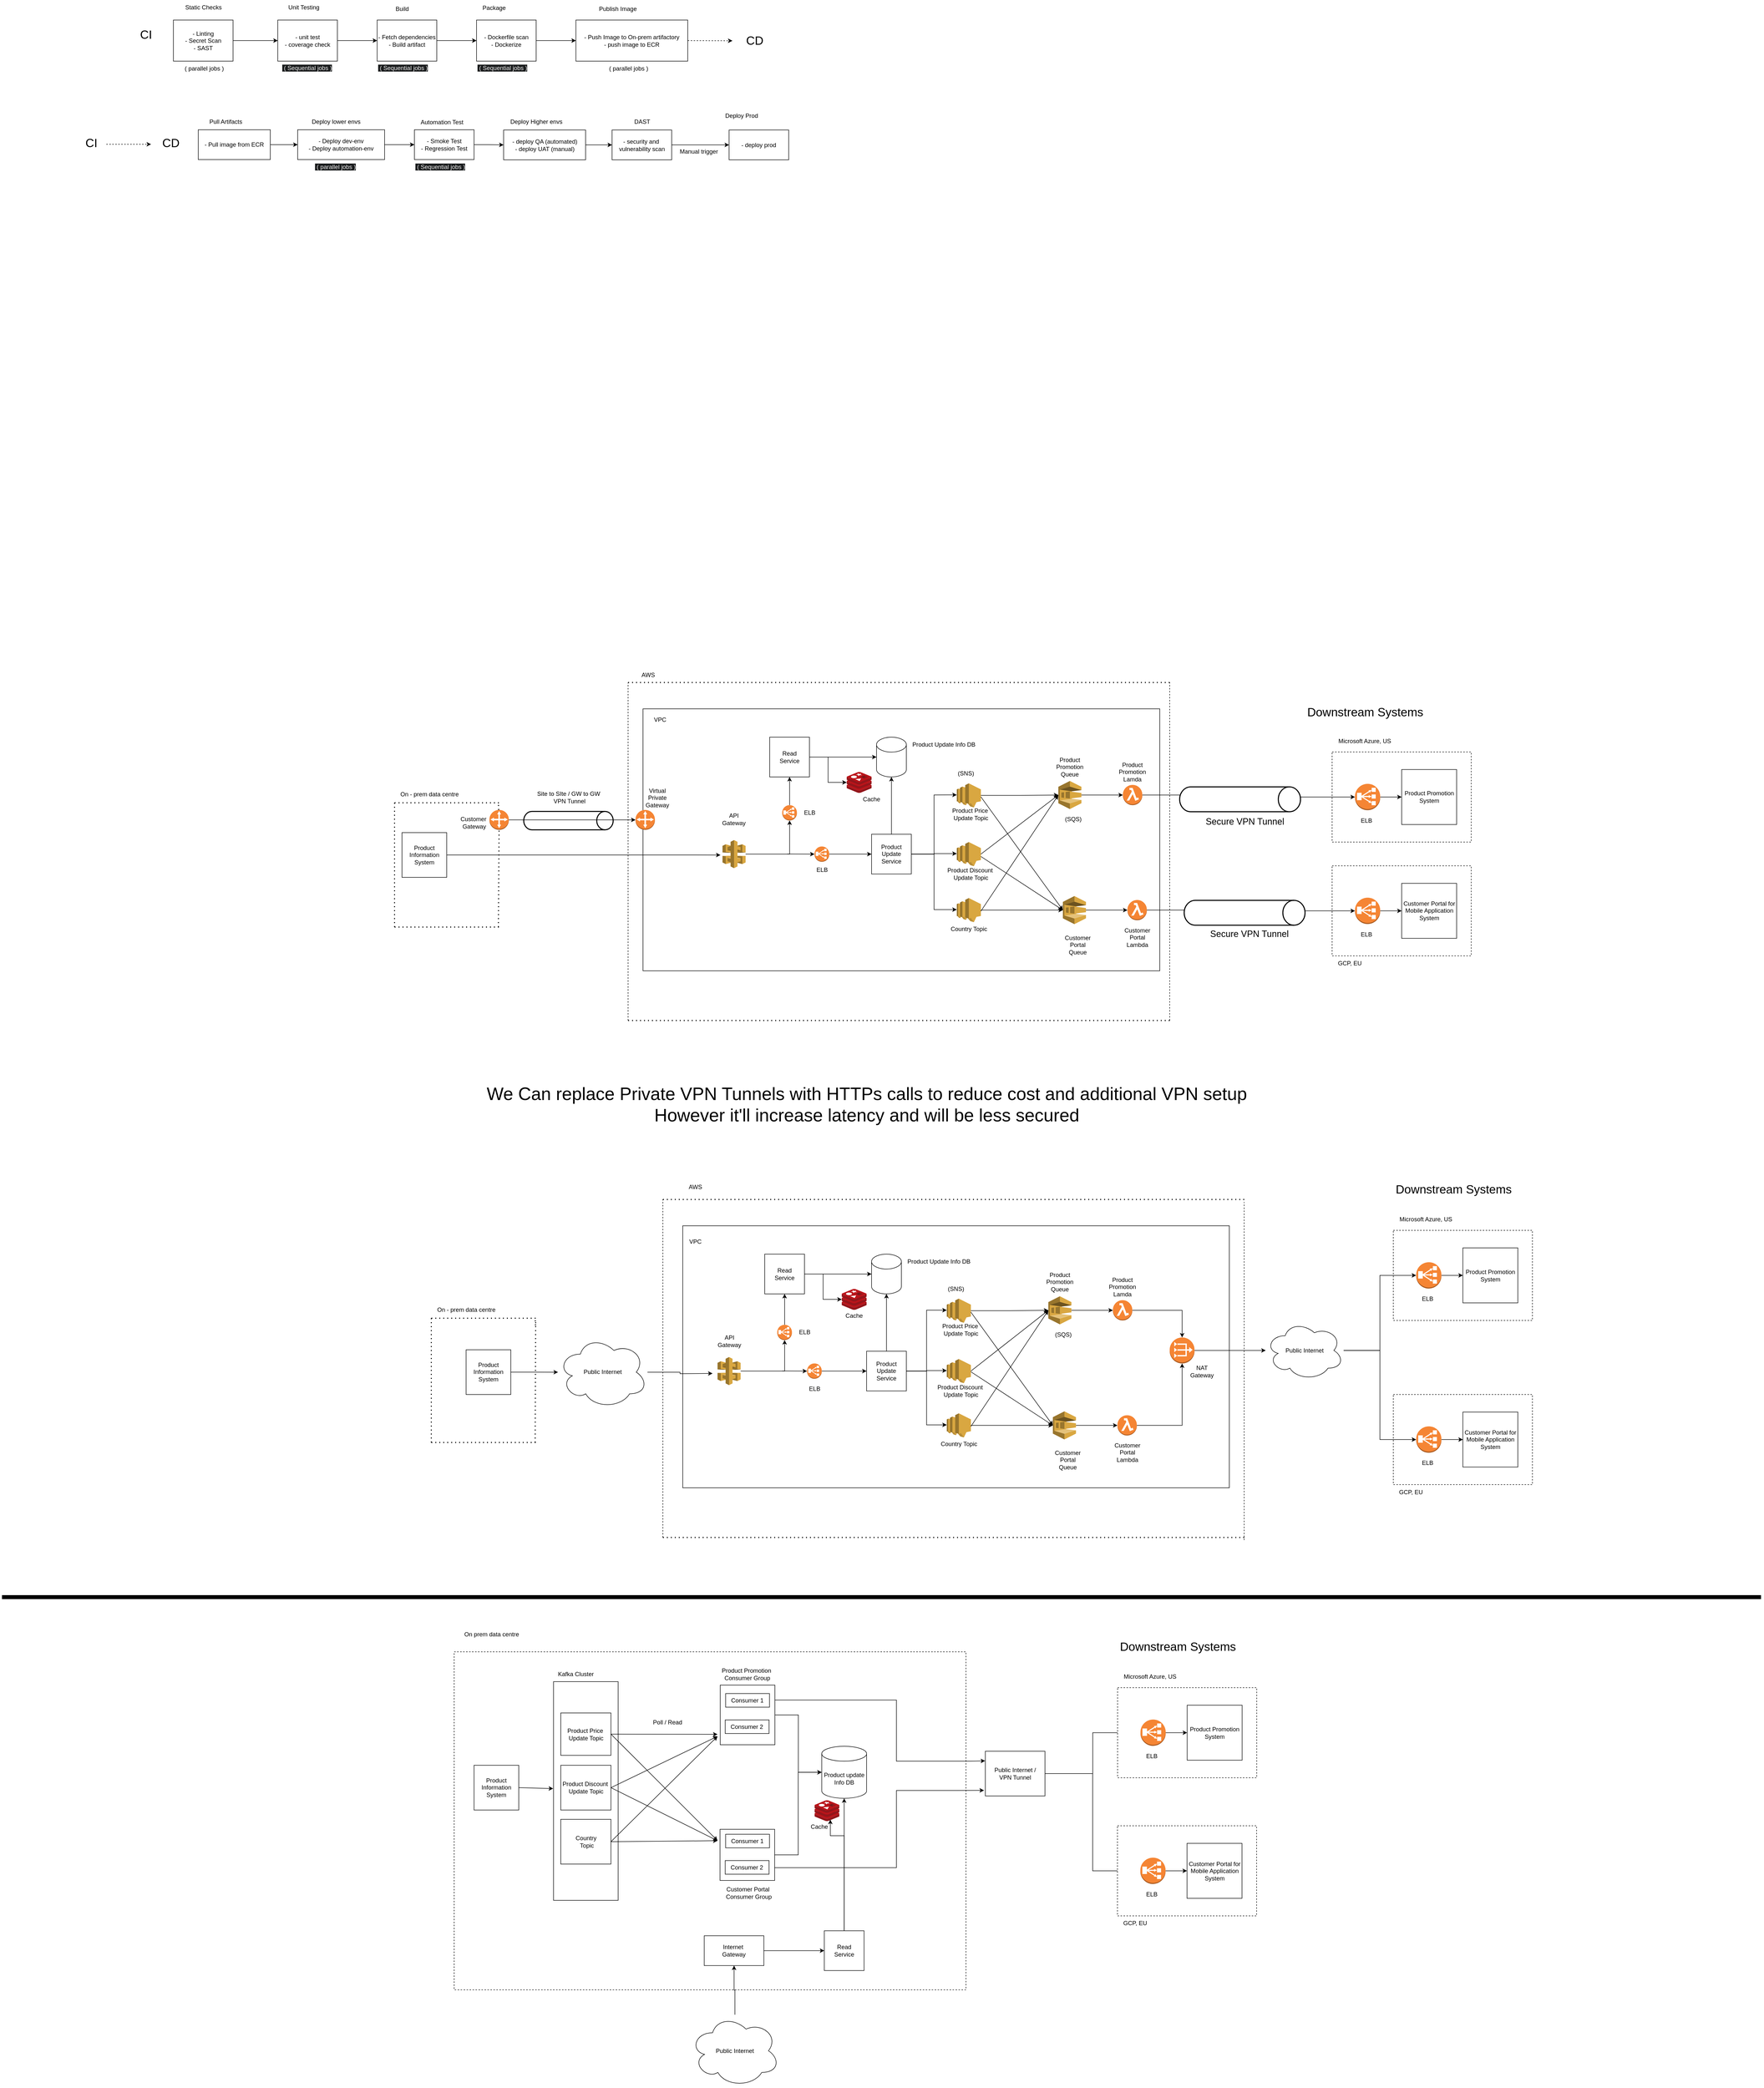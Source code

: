 <mxfile version="24.7.17">
  <diagram name="Page-1" id="7NTSU0OtL5lQ5mW_0qNa">
    <mxGraphModel dx="6594" dy="5265" grid="1" gridSize="10" guides="1" tooltips="1" connect="1" arrows="1" fold="1" page="1" pageScale="1" pageWidth="827" pageHeight="1169" math="0" shadow="0">
      <root>
        <mxCell id="0" />
        <mxCell id="1" parent="0" />
        <mxCell id="ygqv11w5Wy24NexXJzj7-470" value="" style="rounded=0;whiteSpace=wrap;html=1;dashed=1;" parent="1" vertex="1">
          <mxGeometry x="1656.82" y="248.78" width="280" height="181.22" as="geometry" />
        </mxCell>
        <mxCell id="ygqv11w5Wy24NexXJzj7-465" value="" style="rounded=0;whiteSpace=wrap;html=1;dashed=1;" parent="1" vertex="1">
          <mxGeometry x="1656.82" y="19.79" width="280" height="181.22" as="geometry" />
        </mxCell>
        <mxCell id="ygqv11w5Wy24NexXJzj7-325" value="" style="rounded=0;whiteSpace=wrap;html=1;dashed=1;movable=0;resizable=0;rotatable=0;deletable=0;editable=0;locked=1;connectable=0;" parent="1" vertex="1">
          <mxGeometry x="-110" y="1830" width="1030" height="680" as="geometry" />
        </mxCell>
        <mxCell id="ygqv11w5Wy24NexXJzj7-244" value="" style="rounded=0;whiteSpace=wrap;html=1;dashed=1;" parent="1" vertex="1">
          <mxGeometry x="1780" y="1312.4" width="280" height="181.22" as="geometry" />
        </mxCell>
        <mxCell id="ygqv11w5Wy24NexXJzj7-132" value="" style="rounded=0;whiteSpace=wrap;html=1;movable=0;resizable=0;rotatable=0;deletable=0;editable=0;locked=1;connectable=0;" parent="1" vertex="1">
          <mxGeometry x="350" y="973" width="1100" height="527" as="geometry" />
        </mxCell>
        <mxCell id="ygqv11w5Wy24NexXJzj7-51" value="" style="strokeWidth=2;html=1;shape=mxgraph.flowchart.direct_data;whiteSpace=wrap;" parent="1" vertex="1">
          <mxGeometry x="30" y="139.38" width="180" height="37" as="geometry" />
        </mxCell>
        <mxCell id="ygqv11w5Wy24NexXJzj7-45" value="" style="rounded=0;whiteSpace=wrap;html=1;movable=0;resizable=0;rotatable=0;deletable=0;editable=0;locked=1;connectable=0;" parent="1" vertex="1">
          <mxGeometry x="270" y="-67" width="1040" height="527" as="geometry" />
        </mxCell>
        <mxCell id="ygqv11w5Wy24NexXJzj7-22" value="" style="edgeStyle=orthogonalEdgeStyle;rounded=0;orthogonalLoop=1;jettySize=auto;html=1;entryX=0;entryY=0.5;entryDx=0;entryDy=0;entryPerimeter=0;" parent="1" source="ygqv11w5Wy24NexXJzj7-39" target="ygqv11w5Wy24NexXJzj7-43" edge="1">
          <mxGeometry relative="1" as="geometry">
            <mxPoint x="370" y="227" as="targetPoint" />
          </mxGeometry>
        </mxCell>
        <mxCell id="ygqv11w5Wy24NexXJzj7-1" value="&lt;span class=&quot;notion-enable-hover&quot; data-token-index=&quot;0&quot; style=&quot;&quot;&gt;Product Information System&lt;/span&gt;" style="whiteSpace=wrap;html=1;aspect=fixed;" parent="1" vertex="1">
          <mxGeometry x="-215" y="182" width="90" height="90" as="geometry" />
        </mxCell>
        <mxCell id="ygqv11w5Wy24NexXJzj7-5" value="" style="endArrow=none;dashed=1;html=1;dashPattern=1 3;strokeWidth=2;rounded=0;" parent="1" edge="1">
          <mxGeometry width="50" height="50" relative="1" as="geometry">
            <mxPoint x="-230" y="372" as="sourcePoint" />
            <mxPoint x="-230" y="122" as="targetPoint" />
          </mxGeometry>
        </mxCell>
        <mxCell id="ygqv11w5Wy24NexXJzj7-6" value="" style="endArrow=none;dashed=1;html=1;dashPattern=1 3;strokeWidth=2;rounded=0;" parent="1" source="ygqv11w5Wy24NexXJzj7-39" edge="1">
          <mxGeometry width="50" height="50" relative="1" as="geometry">
            <mxPoint x="-21" y="372" as="sourcePoint" />
            <mxPoint x="-21" y="122" as="targetPoint" />
          </mxGeometry>
        </mxCell>
        <mxCell id="ygqv11w5Wy24NexXJzj7-7" value="" style="endArrow=none;dashed=1;html=1;dashPattern=1 3;strokeWidth=2;rounded=0;" parent="1" edge="1">
          <mxGeometry width="50" height="50" relative="1" as="geometry">
            <mxPoint x="-230" y="372" as="sourcePoint" />
            <mxPoint x="-20" y="372" as="targetPoint" />
          </mxGeometry>
        </mxCell>
        <mxCell id="ygqv11w5Wy24NexXJzj7-8" value="" style="endArrow=none;dashed=1;html=1;dashPattern=1 3;strokeWidth=2;rounded=0;" parent="1" edge="1">
          <mxGeometry width="50" height="50" relative="1" as="geometry">
            <mxPoint x="-230" y="122" as="sourcePoint" />
            <mxPoint x="-20" y="122" as="targetPoint" />
          </mxGeometry>
        </mxCell>
        <mxCell id="ygqv11w5Wy24NexXJzj7-9" value="On - prem data centre" style="text;html=1;align=center;verticalAlign=middle;resizable=0;points=[];autosize=1;strokeColor=none;fillColor=none;" parent="1" vertex="1">
          <mxGeometry x="-230" y="90" width="140" height="30" as="geometry" />
        </mxCell>
        <mxCell id="ygqv11w5Wy24NexXJzj7-20" value="&lt;font style=&quot;font-size: 24px;&quot;&gt;Downstream Systems&lt;/font&gt;" style="text;html=1;align=center;verticalAlign=middle;resizable=0;points=[];autosize=1;strokeColor=none;fillColor=none;" parent="1" vertex="1">
          <mxGeometry x="1593.24" y="-80" width="260" height="40" as="geometry" />
        </mxCell>
        <mxCell id="ygqv11w5Wy24NexXJzj7-29" value="" style="edgeStyle=orthogonalEdgeStyle;rounded=0;orthogonalLoop=1;jettySize=auto;html=1;" parent="1" source="ygqv11w5Wy24NexXJzj7-125" target="ygqv11w5Wy24NexXJzj7-28" edge="1">
          <mxGeometry relative="1" as="geometry" />
        </mxCell>
        <mxCell id="ygqv11w5Wy24NexXJzj7-122" value="" style="edgeStyle=orthogonalEdgeStyle;rounded=0;orthogonalLoop=1;jettySize=auto;html=1;" parent="1" source="ygqv11w5Wy24NexXJzj7-25" target="ygqv11w5Wy24NexXJzj7-117" edge="1">
          <mxGeometry relative="1" as="geometry" />
        </mxCell>
        <mxCell id="ygqv11w5Wy24NexXJzj7-27" value="ELB" style="text;html=1;align=center;verticalAlign=middle;resizable=0;points=[];autosize=1;strokeColor=none;fillColor=none;" parent="1" vertex="1">
          <mxGeometry x="579.75" y="126.73" width="50" height="30" as="geometry" />
        </mxCell>
        <mxCell id="ygqv11w5Wy24NexXJzj7-31" value="" style="edgeStyle=orthogonalEdgeStyle;rounded=0;orthogonalLoop=1;jettySize=auto;html=1;" parent="1" source="ygqv11w5Wy24NexXJzj7-28" target="ygqv11w5Wy24NexXJzj7-30" edge="1">
          <mxGeometry relative="1" as="geometry" />
        </mxCell>
        <mxCell id="ygqv11w5Wy24NexXJzj7-28" value="Product Update Service" style="whiteSpace=wrap;html=1;aspect=fixed;" parent="1" vertex="1">
          <mxGeometry x="730" y="185.26" width="80" height="80" as="geometry" />
        </mxCell>
        <mxCell id="ygqv11w5Wy24NexXJzj7-30" value="" style="shape=cylinder3;whiteSpace=wrap;html=1;boundedLbl=1;backgroundOutline=1;size=15;" parent="1" vertex="1">
          <mxGeometry x="740" y="-10" width="60" height="80" as="geometry" />
        </mxCell>
        <mxCell id="ygqv11w5Wy24NexXJzj7-32" value="Product Update Info DB" style="text;html=1;align=center;verticalAlign=middle;resizable=0;points=[];autosize=1;strokeColor=none;fillColor=none;" parent="1" vertex="1">
          <mxGeometry x="800" y="-10" width="150" height="30" as="geometry" />
        </mxCell>
        <mxCell id="ygqv11w5Wy24NexXJzj7-40" value="" style="edgeStyle=orthogonalEdgeStyle;rounded=0;orthogonalLoop=1;jettySize=auto;html=1;entryX=0.15;entryY=0.558;entryDx=0;entryDy=0;entryPerimeter=0;" parent="1" source="ygqv11w5Wy24NexXJzj7-1" target="ygqv11w5Wy24NexXJzj7-45" edge="1">
          <mxGeometry relative="1" as="geometry">
            <mxPoint x="-125" y="227" as="sourcePoint" />
            <mxPoint x="340" y="227" as="targetPoint" />
          </mxGeometry>
        </mxCell>
        <mxCell id="ygqv11w5Wy24NexXJzj7-41" value="Customer&amp;nbsp;&lt;br&gt;Gateway" style="text;html=1;align=center;verticalAlign=middle;resizable=0;points=[];autosize=1;strokeColor=none;fillColor=none;" parent="1" vertex="1">
          <mxGeometry x="-110" y="142" width="80" height="40" as="geometry" />
        </mxCell>
        <mxCell id="ygqv11w5Wy24NexXJzj7-42" value="" style="endArrow=none;dashed=1;html=1;rounded=0;" parent="1" edge="1">
          <mxGeometry width="50" height="50" relative="1" as="geometry">
            <mxPoint x="240" y="560" as="sourcePoint" />
            <mxPoint x="240" y="-120" as="targetPoint" />
          </mxGeometry>
        </mxCell>
        <mxCell id="ygqv11w5Wy24NexXJzj7-43" value="" style="outlineConnect=0;dashed=0;verticalLabelPosition=bottom;verticalAlign=top;align=center;html=1;shape=mxgraph.aws3.customer_gateway;fillColor=#F58534;gradientColor=none;" parent="1" vertex="1">
          <mxGeometry x="255" y="136.38" width="39" height="40" as="geometry" />
        </mxCell>
        <mxCell id="ygqv11w5Wy24NexXJzj7-46" value="VPC" style="text;html=1;align=center;verticalAlign=middle;resizable=0;points=[];autosize=1;strokeColor=none;fillColor=none;" parent="1" vertex="1">
          <mxGeometry x="279" y="-60" width="50" height="30" as="geometry" />
        </mxCell>
        <mxCell id="ygqv11w5Wy24NexXJzj7-47" value="" style="endArrow=none;dashed=1;html=1;dashPattern=1 3;strokeWidth=2;rounded=0;" parent="1" edge="1">
          <mxGeometry width="50" height="50" relative="1" as="geometry">
            <mxPoint x="240" y="-120" as="sourcePoint" />
            <mxPoint x="1330" y="-120" as="targetPoint" />
          </mxGeometry>
        </mxCell>
        <mxCell id="ygqv11w5Wy24NexXJzj7-48" value="" style="endArrow=none;dashed=1;html=1;dashPattern=1 3;strokeWidth=2;rounded=0;" parent="1" edge="1">
          <mxGeometry width="50" height="50" relative="1" as="geometry">
            <mxPoint x="240" y="560" as="sourcePoint" />
            <mxPoint x="1330" y="560" as="targetPoint" />
          </mxGeometry>
        </mxCell>
        <mxCell id="ygqv11w5Wy24NexXJzj7-49" value="AWS" style="text;html=1;align=center;verticalAlign=middle;resizable=0;points=[];autosize=1;strokeColor=none;fillColor=none;" parent="1" vertex="1">
          <mxGeometry x="255" y="-150" width="50" height="30" as="geometry" />
        </mxCell>
        <mxCell id="ygqv11w5Wy24NexXJzj7-50" value="Virtual Private&lt;div&gt;Gateway&lt;/div&gt;" style="text;html=1;align=center;verticalAlign=middle;whiteSpace=wrap;rounded=0;" parent="1" vertex="1">
          <mxGeometry x="269" y="96.73" width="60" height="30" as="geometry" />
        </mxCell>
        <mxCell id="ygqv11w5Wy24NexXJzj7-52" value="Site to SIte / GW to GW&lt;div&gt;&amp;nbsp;VPN Tunnel&lt;/div&gt;" style="text;html=1;align=center;verticalAlign=middle;resizable=0;points=[];autosize=1;strokeColor=none;fillColor=none;" parent="1" vertex="1">
          <mxGeometry x="45" y="91.38" width="150" height="40" as="geometry" />
        </mxCell>
        <mxCell id="ygqv11w5Wy24NexXJzj7-62" value="" style="edgeStyle=orthogonalEdgeStyle;rounded=0;orthogonalLoop=1;jettySize=auto;html=1;" parent="1" source="ygqv11w5Wy24NexXJzj7-53" target="ygqv11w5Wy24NexXJzj7-25" edge="1">
          <mxGeometry relative="1" as="geometry" />
        </mxCell>
        <mxCell id="ygqv11w5Wy24NexXJzj7-53" value="" style="outlineConnect=0;dashed=0;verticalLabelPosition=bottom;verticalAlign=top;align=center;html=1;shape=mxgraph.aws3.api_gateway;fillColor=#D9A741;gradientColor=none;" parent="1" vertex="1">
          <mxGeometry x="430" y="197" width="46.5" height="56.53" as="geometry" />
        </mxCell>
        <mxCell id="ygqv11w5Wy24NexXJzj7-54" value="&lt;div&gt;API Gateway&lt;/div&gt;" style="text;html=1;align=center;verticalAlign=middle;whiteSpace=wrap;rounded=0;" parent="1" vertex="1">
          <mxGeometry x="423.25" y="140" width="60" height="30" as="geometry" />
        </mxCell>
        <mxCell id="ygqv11w5Wy24NexXJzj7-56" value="" style="endArrow=none;dashed=1;html=1;dashPattern=1 3;strokeWidth=2;rounded=0;" parent="1" target="ygqv11w5Wy24NexXJzj7-39" edge="1">
          <mxGeometry width="50" height="50" relative="1" as="geometry">
            <mxPoint x="-21" y="372" as="sourcePoint" />
            <mxPoint x="-21" y="122" as="targetPoint" />
          </mxGeometry>
        </mxCell>
        <mxCell id="ygqv11w5Wy24NexXJzj7-39" value="" style="outlineConnect=0;dashed=0;verticalLabelPosition=bottom;verticalAlign=top;align=center;html=1;shape=mxgraph.aws3.customer_gateway;fillColor=#F58534;gradientColor=none;" parent="1" vertex="1">
          <mxGeometry x="-39" y="136.38" width="39" height="40" as="geometry" />
        </mxCell>
        <mxCell id="ygqv11w5Wy24NexXJzj7-98" value="" style="edgeStyle=orthogonalEdgeStyle;rounded=0;orthogonalLoop=1;jettySize=auto;html=1;" parent="1" source="ygqv11w5Wy24NexXJzj7-84" target="ygqv11w5Wy24NexXJzj7-97" edge="1">
          <mxGeometry relative="1" as="geometry" />
        </mxCell>
        <mxCell id="ygqv11w5Wy24NexXJzj7-84" value="" style="outlineConnect=0;dashed=0;verticalLabelPosition=bottom;verticalAlign=top;align=center;html=1;shape=mxgraph.aws3.sqs;fillColor=#D9A741;gradientColor=none;" parent="1" vertex="1">
          <mxGeometry x="1105.87" y="78.12" width="46.5" height="56.53" as="geometry" />
        </mxCell>
        <mxCell id="ygqv11w5Wy24NexXJzj7-85" value="Product Promotion Queue" style="text;html=1;align=center;verticalAlign=middle;whiteSpace=wrap;rounded=0;" parent="1" vertex="1">
          <mxGeometry x="1099.12" y="34.65" width="60" height="30" as="geometry" />
        </mxCell>
        <mxCell id="ygqv11w5Wy24NexXJzj7-100" value="" style="edgeStyle=orthogonalEdgeStyle;rounded=0;orthogonalLoop=1;jettySize=auto;html=1;" parent="1" source="ygqv11w5Wy24NexXJzj7-86" target="ygqv11w5Wy24NexXJzj7-99" edge="1">
          <mxGeometry relative="1" as="geometry" />
        </mxCell>
        <mxCell id="ygqv11w5Wy24NexXJzj7-86" value="" style="outlineConnect=0;dashed=0;verticalLabelPosition=bottom;verticalAlign=top;align=center;html=1;shape=mxgraph.aws3.sqs;fillColor=#D9A741;gradientColor=none;" parent="1" vertex="1">
          <mxGeometry x="1115" y="309.62" width="46.5" height="56.53" as="geometry" />
        </mxCell>
        <mxCell id="ygqv11w5Wy24NexXJzj7-87" value="Customer Portal Queue" style="text;html=1;align=center;verticalAlign=middle;whiteSpace=wrap;rounded=0;" parent="1" vertex="1">
          <mxGeometry x="1115" y="392.65" width="60" height="30" as="geometry" />
        </mxCell>
        <mxCell id="ygqv11w5Wy24NexXJzj7-108" value="" style="edgeStyle=orthogonalEdgeStyle;rounded=0;orthogonalLoop=1;jettySize=auto;html=1;entryX=0;entryY=0.5;entryDx=0;entryDy=0;entryPerimeter=0;" parent="1" source="ygqv11w5Wy24NexXJzj7-97" target="ygqv11w5Wy24NexXJzj7-468" edge="1">
          <mxGeometry relative="1" as="geometry">
            <mxPoint x="1676.88" y="112" as="targetPoint" />
          </mxGeometry>
        </mxCell>
        <mxCell id="ygqv11w5Wy24NexXJzj7-97" value="" style="outlineConnect=0;dashed=0;verticalLabelPosition=bottom;verticalAlign=top;align=center;html=1;shape=mxgraph.aws3.lambda_function;fillColor=#F58534;gradientColor=none;" parent="1" vertex="1">
          <mxGeometry x="1235.87" y="86.03" width="39" height="40.7" as="geometry" />
        </mxCell>
        <mxCell id="ygqv11w5Wy24NexXJzj7-106" value="" style="edgeStyle=orthogonalEdgeStyle;rounded=0;orthogonalLoop=1;jettySize=auto;html=1;entryX=0;entryY=0.5;entryDx=0;entryDy=0;exitX=1;exitY=0.5;exitDx=0;exitDy=0;exitPerimeter=0;entryPerimeter=0;" parent="1" source="ygqv11w5Wy24NexXJzj7-99" target="ygqv11w5Wy24NexXJzj7-474" edge="1">
          <mxGeometry relative="1" as="geometry">
            <mxPoint x="1689.13" y="343.23" as="targetPoint" />
          </mxGeometry>
        </mxCell>
        <mxCell id="ygqv11w5Wy24NexXJzj7-99" value="" style="outlineConnect=0;dashed=0;verticalLabelPosition=bottom;verticalAlign=top;align=center;html=1;shape=mxgraph.aws3.lambda_function;fillColor=#F58534;gradientColor=none;" parent="1" vertex="1">
          <mxGeometry x="1245" y="317.53" width="39" height="40.7" as="geometry" />
        </mxCell>
        <mxCell id="ygqv11w5Wy24NexXJzj7-101" value="" style="strokeWidth=2;html=1;shape=mxgraph.flowchart.direct_data;whiteSpace=wrap;" parent="1" vertex="1">
          <mxGeometry x="1350" y="90" width="243.24" height="50" as="geometry" />
        </mxCell>
        <mxCell id="ygqv11w5Wy24NexXJzj7-114" value="&lt;font style=&quot;font-size: 18px;&quot;&gt;Secure VPN Tunnel&lt;/font&gt;" style="text;html=1;align=center;verticalAlign=middle;resizable=0;points=[];autosize=1;strokeColor=none;fillColor=none;" parent="1" vertex="1">
          <mxGeometry x="1400" y="366.15" width="180" height="40" as="geometry" />
        </mxCell>
        <mxCell id="ygqv11w5Wy24NexXJzj7-102" value="" style="strokeWidth=2;html=1;shape=mxgraph.flowchart.direct_data;whiteSpace=wrap;" parent="1" vertex="1">
          <mxGeometry x="1359.13" y="318.24" width="243.24" height="50" as="geometry" />
        </mxCell>
        <mxCell id="ygqv11w5Wy24NexXJzj7-116" value="" style="endArrow=none;dashed=1;html=1;rounded=0;" parent="1" edge="1">
          <mxGeometry width="50" height="50" relative="1" as="geometry">
            <mxPoint x="1330" y="560" as="sourcePoint" />
            <mxPoint x="1330" y="-120" as="targetPoint" />
            <Array as="points">
              <mxPoint x="1330" y="220" />
            </Array>
          </mxGeometry>
        </mxCell>
        <mxCell id="ygqv11w5Wy24NexXJzj7-120" value="" style="edgeStyle=orthogonalEdgeStyle;rounded=0;orthogonalLoop=1;jettySize=auto;html=1;" parent="1" source="ygqv11w5Wy24NexXJzj7-117" target="ygqv11w5Wy24NexXJzj7-30" edge="1">
          <mxGeometry relative="1" as="geometry" />
        </mxCell>
        <mxCell id="ygqv11w5Wy24NexXJzj7-121" value="" style="edgeStyle=orthogonalEdgeStyle;rounded=0;orthogonalLoop=1;jettySize=auto;html=1;" parent="1" source="ygqv11w5Wy24NexXJzj7-117" target="ygqv11w5Wy24NexXJzj7-118" edge="1">
          <mxGeometry relative="1" as="geometry" />
        </mxCell>
        <mxCell id="ygqv11w5Wy24NexXJzj7-117" value="Read&lt;div&gt;Service&lt;/div&gt;" style="whiteSpace=wrap;html=1;aspect=fixed;" parent="1" vertex="1">
          <mxGeometry x="525" y="-10" width="80" height="80" as="geometry" />
        </mxCell>
        <mxCell id="ygqv11w5Wy24NexXJzj7-118" value="" style="image;sketch=0;aspect=fixed;html=1;points=[];align=center;fontSize=12;image=img/lib/mscae/Cache_Redis_Product.svg;" parent="1" vertex="1">
          <mxGeometry x="680" y="60" width="50" height="42" as="geometry" />
        </mxCell>
        <mxCell id="ygqv11w5Wy24NexXJzj7-119" value="Cache" style="text;html=1;align=center;verticalAlign=middle;whiteSpace=wrap;rounded=0;" parent="1" vertex="1">
          <mxGeometry x="700" y="100" width="60" height="30" as="geometry" />
        </mxCell>
        <mxCell id="ygqv11w5Wy24NexXJzj7-123" value="&lt;div&gt;&lt;br&gt;&lt;/div&gt;" style="text;html=1;align=center;verticalAlign=middle;resizable=0;points=[];autosize=1;strokeColor=none;fillColor=none;" parent="1" vertex="1">
          <mxGeometry x="810" y="-440" width="20" height="30" as="geometry" />
        </mxCell>
        <mxCell id="ygqv11w5Wy24NexXJzj7-125" value="" style="outlineConnect=0;dashed=0;verticalLabelPosition=bottom;verticalAlign=top;align=center;html=1;shape=mxgraph.aws3.classic_load_balancer;fillColor=#F58534;gradientColor=none;" parent="1" vertex="1">
          <mxGeometry x="615.25" y="209.87" width="29.5" height="30.78" as="geometry" />
        </mxCell>
        <mxCell id="ygqv11w5Wy24NexXJzj7-127" value="ELB" style="text;html=1;align=center;verticalAlign=middle;resizable=0;points=[];autosize=1;strokeColor=none;fillColor=none;" parent="1" vertex="1">
          <mxGeometry x="605" y="242" width="50" height="30" as="geometry" />
        </mxCell>
        <mxCell id="ygqv11w5Wy24NexXJzj7-25" value="" style="outlineConnect=0;dashed=0;verticalLabelPosition=bottom;verticalAlign=top;align=center;html=1;shape=mxgraph.aws3.classic_load_balancer;fillColor=#F58534;gradientColor=none;" parent="1" vertex="1">
          <mxGeometry x="550.25" y="126.73" width="29.5" height="30.78" as="geometry" />
        </mxCell>
        <mxCell id="ygqv11w5Wy24NexXJzj7-129" value="" style="endArrow=classic;html=1;rounded=0;entryX=0;entryY=0.5;entryDx=0;entryDy=0;entryPerimeter=0;" parent="1" target="ygqv11w5Wy24NexXJzj7-125" edge="1">
          <mxGeometry width="50" height="50" relative="1" as="geometry">
            <mxPoint x="560" y="225" as="sourcePoint" />
            <mxPoint x="580" y="80" as="targetPoint" />
          </mxGeometry>
        </mxCell>
        <mxCell id="ygqv11w5Wy24NexXJzj7-130" value="&lt;font style=&quot;font-size: 36px;&quot;&gt;We Can replace Private VPN Tunnels with HTTPs calls to reduce cost and additional VPN setup&lt;br&gt;However it&#39;ll increase latency and will be less secured&lt;br&gt;&lt;br&gt;&lt;/font&gt;" style="text;html=1;align=center;verticalAlign=middle;resizable=0;points=[];autosize=1;strokeColor=none;fillColor=none;" parent="1" vertex="1">
          <mxGeometry x="-55" y="680" width="1550" height="140" as="geometry" />
        </mxCell>
        <mxCell id="ygqv11w5Wy24NexXJzj7-208" value="" style="edgeStyle=orthogonalEdgeStyle;rounded=0;orthogonalLoop=1;jettySize=auto;html=1;" parent="1" source="ygqv11w5Wy24NexXJzj7-134" target="ygqv11w5Wy24NexXJzj7-205" edge="1">
          <mxGeometry relative="1" as="geometry" />
        </mxCell>
        <mxCell id="ygqv11w5Wy24NexXJzj7-134" value="&lt;span class=&quot;notion-enable-hover&quot; data-token-index=&quot;0&quot; style=&quot;&quot;&gt;Product Information System&lt;/span&gt;" style="whiteSpace=wrap;html=1;aspect=fixed;" parent="1" vertex="1">
          <mxGeometry x="-86" y="1222.4" width="90" height="90" as="geometry" />
        </mxCell>
        <mxCell id="ygqv11w5Wy24NexXJzj7-136" value="Customer Portal for Mobile Application System" style="whiteSpace=wrap;html=1;aspect=fixed;" parent="1" vertex="1">
          <mxGeometry x="1920" y="1347.71" width="110.61" height="110.61" as="geometry" />
        </mxCell>
        <mxCell id="ygqv11w5Wy24NexXJzj7-137" value="" style="endArrow=none;dashed=1;html=1;dashPattern=1 3;strokeWidth=2;rounded=0;" parent="1" edge="1">
          <mxGeometry width="50" height="50" relative="1" as="geometry">
            <mxPoint x="-156" y="1408.82" as="sourcePoint" />
            <mxPoint x="-156" y="1158.82" as="targetPoint" />
          </mxGeometry>
        </mxCell>
        <mxCell id="ygqv11w5Wy24NexXJzj7-138" value="" style="endArrow=none;dashed=1;html=1;dashPattern=1 3;strokeWidth=2;rounded=0;" parent="1" edge="1">
          <mxGeometry width="50" height="50" relative="1" as="geometry">
            <mxPoint x="53.627" y="1173.2" as="sourcePoint" />
            <mxPoint x="53" y="1158.82" as="targetPoint" />
          </mxGeometry>
        </mxCell>
        <mxCell id="ygqv11w5Wy24NexXJzj7-139" value="" style="endArrow=none;dashed=1;html=1;dashPattern=1 3;strokeWidth=2;rounded=0;" parent="1" edge="1">
          <mxGeometry width="50" height="50" relative="1" as="geometry">
            <mxPoint x="-156" y="1408.82" as="sourcePoint" />
            <mxPoint x="54" y="1408.82" as="targetPoint" />
          </mxGeometry>
        </mxCell>
        <mxCell id="ygqv11w5Wy24NexXJzj7-140" value="" style="endArrow=none;dashed=1;html=1;dashPattern=1 3;strokeWidth=2;rounded=0;" parent="1" edge="1">
          <mxGeometry width="50" height="50" relative="1" as="geometry">
            <mxPoint x="-156" y="1158.82" as="sourcePoint" />
            <mxPoint x="54" y="1158.82" as="targetPoint" />
          </mxGeometry>
        </mxCell>
        <mxCell id="ygqv11w5Wy24NexXJzj7-141" value="On - prem data centre" style="text;html=1;align=center;verticalAlign=middle;resizable=0;points=[];autosize=1;strokeColor=none;fillColor=none;" parent="1" vertex="1">
          <mxGeometry x="-156" y="1126.82" width="140" height="30" as="geometry" />
        </mxCell>
        <mxCell id="ygqv11w5Wy24NexXJzj7-145" value="Microsoft Azure, US" style="text;html=1;align=center;verticalAlign=middle;resizable=0;points=[];autosize=1;strokeColor=none;fillColor=none;" parent="1" vertex="1">
          <mxGeometry x="1780" y="945" width="130" height="30" as="geometry" />
        </mxCell>
        <mxCell id="ygqv11w5Wy24NexXJzj7-146" value="&lt;font style=&quot;font-size: 24px;&quot;&gt;Downstream Systems&lt;/font&gt;" style="text;html=1;align=center;verticalAlign=middle;resizable=0;points=[];autosize=1;strokeColor=none;fillColor=none;" parent="1" vertex="1">
          <mxGeometry x="1770.61" y="880" width="260" height="40" as="geometry" />
        </mxCell>
        <mxCell id="ygqv11w5Wy24NexXJzj7-147" value="" style="edgeStyle=orthogonalEdgeStyle;rounded=0;orthogonalLoop=1;jettySize=auto;html=1;" parent="1" source="ygqv11w5Wy24NexXJzj7-199" target="ygqv11w5Wy24NexXJzj7-152" edge="1">
          <mxGeometry relative="1" as="geometry" />
        </mxCell>
        <mxCell id="ygqv11w5Wy24NexXJzj7-148" value="" style="edgeStyle=orthogonalEdgeStyle;rounded=0;orthogonalLoop=1;jettySize=auto;html=1;" parent="1" source="ygqv11w5Wy24NexXJzj7-201" target="ygqv11w5Wy24NexXJzj7-196" edge="1">
          <mxGeometry relative="1" as="geometry" />
        </mxCell>
        <mxCell id="ygqv11w5Wy24NexXJzj7-149" value="ELB" style="text;html=1;align=center;verticalAlign=middle;resizable=0;points=[];autosize=1;strokeColor=none;fillColor=none;" parent="1" vertex="1">
          <mxGeometry x="569.75" y="1172.47" width="50" height="30" as="geometry" />
        </mxCell>
        <mxCell id="ygqv11w5Wy24NexXJzj7-150" value="" style="edgeStyle=orthogonalEdgeStyle;rounded=0;orthogonalLoop=1;jettySize=auto;html=1;" parent="1" source="ygqv11w5Wy24NexXJzj7-152" target="ygqv11w5Wy24NexXJzj7-153" edge="1">
          <mxGeometry relative="1" as="geometry" />
        </mxCell>
        <mxCell id="ygqv11w5Wy24NexXJzj7-152" value="Product Update Service" style="whiteSpace=wrap;html=1;aspect=fixed;" parent="1" vertex="1">
          <mxGeometry x="720" y="1225.26" width="80" height="80" as="geometry" />
        </mxCell>
        <mxCell id="ygqv11w5Wy24NexXJzj7-153" value="" style="shape=cylinder3;whiteSpace=wrap;html=1;boundedLbl=1;backgroundOutline=1;size=15;" parent="1" vertex="1">
          <mxGeometry x="730" y="1030" width="60" height="80" as="geometry" />
        </mxCell>
        <mxCell id="ygqv11w5Wy24NexXJzj7-154" value="Product Update Info DB" style="text;html=1;align=center;verticalAlign=middle;resizable=0;points=[];autosize=1;strokeColor=none;fillColor=none;" parent="1" vertex="1">
          <mxGeometry x="790" y="1030" width="150" height="30" as="geometry" />
        </mxCell>
        <mxCell id="ygqv11w5Wy24NexXJzj7-157" value="" style="endArrow=none;dashed=1;html=1;rounded=0;" parent="1" edge="1">
          <mxGeometry width="50" height="50" relative="1" as="geometry">
            <mxPoint x="310" y="1600" as="sourcePoint" />
            <mxPoint x="310" y="920" as="targetPoint" />
          </mxGeometry>
        </mxCell>
        <mxCell id="ygqv11w5Wy24NexXJzj7-159" value="VPC" style="text;html=1;align=center;verticalAlign=middle;resizable=0;points=[];autosize=1;strokeColor=none;fillColor=none;" parent="1" vertex="1">
          <mxGeometry x="350" y="990" width="50" height="30" as="geometry" />
        </mxCell>
        <mxCell id="ygqv11w5Wy24NexXJzj7-160" value="" style="endArrow=none;dashed=1;html=1;dashPattern=1 3;strokeWidth=2;rounded=0;" parent="1" edge="1">
          <mxGeometry width="50" height="50" relative="1" as="geometry">
            <mxPoint x="310" y="920" as="sourcePoint" />
            <mxPoint x="1480" y="920" as="targetPoint" />
          </mxGeometry>
        </mxCell>
        <mxCell id="ygqv11w5Wy24NexXJzj7-161" value="" style="endArrow=none;dashed=1;html=1;dashPattern=1 3;strokeWidth=2;rounded=0;" parent="1" edge="1">
          <mxGeometry width="50" height="50" relative="1" as="geometry">
            <mxPoint x="310" y="1600" as="sourcePoint" />
            <mxPoint x="1480" y="1600" as="targetPoint" />
          </mxGeometry>
        </mxCell>
        <mxCell id="ygqv11w5Wy24NexXJzj7-162" value="AWS" style="text;html=1;align=center;verticalAlign=middle;resizable=0;points=[];autosize=1;strokeColor=none;fillColor=none;" parent="1" vertex="1">
          <mxGeometry x="350" y="880" width="50" height="30" as="geometry" />
        </mxCell>
        <mxCell id="ygqv11w5Wy24NexXJzj7-165" value="" style="edgeStyle=orthogonalEdgeStyle;rounded=0;orthogonalLoop=1;jettySize=auto;html=1;" parent="1" source="ygqv11w5Wy24NexXJzj7-166" target="ygqv11w5Wy24NexXJzj7-201" edge="1">
          <mxGeometry relative="1" as="geometry" />
        </mxCell>
        <mxCell id="ygqv11w5Wy24NexXJzj7-166" value="" style="outlineConnect=0;dashed=0;verticalLabelPosition=bottom;verticalAlign=top;align=center;html=1;shape=mxgraph.aws3.api_gateway;fillColor=#D9A741;gradientColor=none;" parent="1" vertex="1">
          <mxGeometry x="420" y="1237" width="46.5" height="56.53" as="geometry" />
        </mxCell>
        <mxCell id="ygqv11w5Wy24NexXJzj7-167" value="&lt;div&gt;API Gateway&lt;/div&gt;" style="text;html=1;align=center;verticalAlign=middle;whiteSpace=wrap;rounded=0;" parent="1" vertex="1">
          <mxGeometry x="414" y="1190" width="60" height="30" as="geometry" />
        </mxCell>
        <mxCell id="ygqv11w5Wy24NexXJzj7-168" value="" style="endArrow=none;dashed=1;html=1;dashPattern=1 3;strokeWidth=2;rounded=0;" parent="1" edge="1">
          <mxGeometry width="50" height="50" relative="1" as="geometry">
            <mxPoint x="53" y="1408.82" as="sourcePoint" />
            <mxPoint x="54" y="1166.82" as="targetPoint" />
          </mxGeometry>
        </mxCell>
        <mxCell id="ygqv11w5Wy24NexXJzj7-174" value="" style="edgeStyle=orthogonalEdgeStyle;rounded=0;orthogonalLoop=1;jettySize=auto;html=1;" parent="1" edge="1">
          <mxGeometry relative="1" as="geometry">
            <mxPoint x="1036.5" y="1151.735" as="sourcePoint" />
          </mxGeometry>
        </mxCell>
        <mxCell id="ygqv11w5Wy24NexXJzj7-177" value="" style="edgeStyle=orthogonalEdgeStyle;rounded=0;orthogonalLoop=1;jettySize=auto;html=1;" parent="1" edge="1">
          <mxGeometry relative="1" as="geometry">
            <mxPoint x="1036.5" y="1295.235" as="sourcePoint" />
          </mxGeometry>
        </mxCell>
        <mxCell id="ygqv11w5Wy24NexXJzj7-210" value="" style="edgeStyle=orthogonalEdgeStyle;rounded=0;orthogonalLoop=1;jettySize=auto;html=1;exitX=1;exitY=0.5;exitDx=0;exitDy=0;exitPerimeter=0;" parent="1" source="ygqv11w5Wy24NexXJzj7-360" target="ygqv11w5Wy24NexXJzj7-209" edge="1">
          <mxGeometry relative="1" as="geometry">
            <mxPoint x="1284" y="1151.788" as="sourcePoint" />
          </mxGeometry>
        </mxCell>
        <mxCell id="ygqv11w5Wy24NexXJzj7-212" value="" style="edgeStyle=orthogonalEdgeStyle;rounded=0;orthogonalLoop=1;jettySize=auto;html=1;entryX=0.5;entryY=1;entryDx=0;entryDy=0;entryPerimeter=0;exitX=1;exitY=0.5;exitDx=0;exitDy=0;exitPerimeter=0;" parent="1" source="ygqv11w5Wy24NexXJzj7-361" target="ygqv11w5Wy24NexXJzj7-209" edge="1">
          <mxGeometry relative="1" as="geometry">
            <mxPoint x="1284" y="1295.243" as="sourcePoint" />
            <mxPoint x="1364" y="1295.2" as="targetPoint" />
          </mxGeometry>
        </mxCell>
        <mxCell id="ygqv11w5Wy24NexXJzj7-185" value="GCP, EU" style="text;html=1;align=center;verticalAlign=middle;resizable=0;points=[];autosize=1;strokeColor=none;fillColor=none;" parent="1" vertex="1">
          <mxGeometry x="1780" y="1493.62" width="70" height="30" as="geometry" />
        </mxCell>
        <mxCell id="ygqv11w5Wy24NexXJzj7-193" value="" style="endArrow=none;dashed=1;html=1;rounded=0;" parent="1" edge="1">
          <mxGeometry width="50" height="50" relative="1" as="geometry">
            <mxPoint x="1479.84" y="1605.26" as="sourcePoint" />
            <mxPoint x="1479.84" y="925.26" as="targetPoint" />
          </mxGeometry>
        </mxCell>
        <mxCell id="ygqv11w5Wy24NexXJzj7-194" value="" style="edgeStyle=orthogonalEdgeStyle;rounded=0;orthogonalLoop=1;jettySize=auto;html=1;" parent="1" source="ygqv11w5Wy24NexXJzj7-196" target="ygqv11w5Wy24NexXJzj7-153" edge="1">
          <mxGeometry relative="1" as="geometry" />
        </mxCell>
        <mxCell id="ygqv11w5Wy24NexXJzj7-195" value="" style="edgeStyle=orthogonalEdgeStyle;rounded=0;orthogonalLoop=1;jettySize=auto;html=1;" parent="1" source="ygqv11w5Wy24NexXJzj7-196" target="ygqv11w5Wy24NexXJzj7-197" edge="1">
          <mxGeometry relative="1" as="geometry" />
        </mxCell>
        <mxCell id="ygqv11w5Wy24NexXJzj7-196" value="Read&lt;div&gt;Service&lt;/div&gt;" style="whiteSpace=wrap;html=1;aspect=fixed;" parent="1" vertex="1">
          <mxGeometry x="515" y="1030" width="80" height="80" as="geometry" />
        </mxCell>
        <mxCell id="ygqv11w5Wy24NexXJzj7-197" value="" style="image;sketch=0;aspect=fixed;html=1;points=[];align=center;fontSize=12;image=img/lib/mscae/Cache_Redis_Product.svg;" parent="1" vertex="1">
          <mxGeometry x="670" y="1100" width="50" height="42" as="geometry" />
        </mxCell>
        <mxCell id="ygqv11w5Wy24NexXJzj7-198" value="Cache" style="text;html=1;align=center;verticalAlign=middle;whiteSpace=wrap;rounded=0;" parent="1" vertex="1">
          <mxGeometry x="665.25" y="1139" width="60" height="30" as="geometry" />
        </mxCell>
        <mxCell id="ygqv11w5Wy24NexXJzj7-199" value="" style="outlineConnect=0;dashed=0;verticalLabelPosition=bottom;verticalAlign=top;align=center;html=1;shape=mxgraph.aws3.classic_load_balancer;fillColor=#F58534;gradientColor=none;" parent="1" vertex="1">
          <mxGeometry x="600.25" y="1249.87" width="29.5" height="30.78" as="geometry" />
        </mxCell>
        <mxCell id="ygqv11w5Wy24NexXJzj7-200" value="ELB" style="text;html=1;align=center;verticalAlign=middle;resizable=0;points=[];autosize=1;strokeColor=none;fillColor=none;" parent="1" vertex="1">
          <mxGeometry x="590" y="1285.58" width="50" height="30" as="geometry" />
        </mxCell>
        <mxCell id="ygqv11w5Wy24NexXJzj7-201" value="" style="outlineConnect=0;dashed=0;verticalLabelPosition=bottom;verticalAlign=top;align=center;html=1;shape=mxgraph.aws3.classic_load_balancer;fillColor=#F58534;gradientColor=none;" parent="1" vertex="1">
          <mxGeometry x="540.25" y="1172.08" width="29.5" height="30.78" as="geometry" />
        </mxCell>
        <mxCell id="ygqv11w5Wy24NexXJzj7-202" value="" style="endArrow=classic;html=1;rounded=0;entryX=0;entryY=0.5;entryDx=0;entryDy=0;entryPerimeter=0;" parent="1" target="ygqv11w5Wy24NexXJzj7-199" edge="1">
          <mxGeometry width="50" height="50" relative="1" as="geometry">
            <mxPoint x="550" y="1265" as="sourcePoint" />
            <mxPoint x="570" y="1120" as="targetPoint" />
          </mxGeometry>
        </mxCell>
        <mxCell id="ygqv11w5Wy24NexXJzj7-207" value="" style="edgeStyle=orthogonalEdgeStyle;rounded=0;orthogonalLoop=1;jettySize=auto;html=1;" parent="1" source="ygqv11w5Wy24NexXJzj7-205" edge="1">
          <mxGeometry relative="1" as="geometry">
            <mxPoint x="410" y="1270" as="targetPoint" />
          </mxGeometry>
        </mxCell>
        <mxCell id="ygqv11w5Wy24NexXJzj7-205" value="Public Internet" style="ellipse;shape=cloud;whiteSpace=wrap;html=1;" parent="1" vertex="1">
          <mxGeometry x="99" y="1194.77" width="180" height="145.26" as="geometry" />
        </mxCell>
        <mxCell id="ygqv11w5Wy24NexXJzj7-214" value="" style="edgeStyle=orthogonalEdgeStyle;rounded=0;orthogonalLoop=1;jettySize=auto;html=1;" parent="1" source="ygqv11w5Wy24NexXJzj7-209" target="ygqv11w5Wy24NexXJzj7-213" edge="1">
          <mxGeometry relative="1" as="geometry" />
        </mxCell>
        <mxCell id="ygqv11w5Wy24NexXJzj7-209" value="" style="outlineConnect=0;dashed=0;verticalLabelPosition=bottom;verticalAlign=top;align=center;html=1;shape=mxgraph.aws3.vpc_nat_gateway;fillColor=#F58534;gradientColor=none;" parent="1" vertex="1">
          <mxGeometry x="1330" y="1197.67" width="50" height="52.17" as="geometry" />
        </mxCell>
        <mxCell id="ygqv11w5Wy24NexXJzj7-216" value="" style="edgeStyle=orthogonalEdgeStyle;rounded=0;orthogonalLoop=1;jettySize=auto;html=1;" parent="1" source="ygqv11w5Wy24NexXJzj7-236" target="ygqv11w5Wy24NexXJzj7-136" edge="1">
          <mxGeometry relative="1" as="geometry" />
        </mxCell>
        <mxCell id="ygqv11w5Wy24NexXJzj7-213" value="Public Internet" style="ellipse;shape=cloud;whiteSpace=wrap;html=1;" parent="1" vertex="1">
          <mxGeometry x="1523.24" y="1164.44" width="156.76" height="118.62" as="geometry" />
        </mxCell>
        <mxCell id="ygqv11w5Wy24NexXJzj7-219" value="NAT&lt;div&gt;Gateway&lt;/div&gt;" style="text;html=1;align=center;verticalAlign=middle;whiteSpace=wrap;rounded=0;" parent="1" vertex="1">
          <mxGeometry x="1365" y="1250.8" width="60" height="30" as="geometry" />
        </mxCell>
        <mxCell id="ygqv11w5Wy24NexXJzj7-222" value="&lt;div&gt;&lt;br&gt;&lt;/div&gt;" style="text;html=1;align=center;verticalAlign=middle;resizable=0;points=[];autosize=1;strokeColor=none;fillColor=none;" parent="1" vertex="1">
          <mxGeometry x="-685" y="760" width="20" height="30" as="geometry" />
        </mxCell>
        <mxCell id="ygqv11w5Wy24NexXJzj7-224" value="" style="endArrow=none;html=1;rounded=0;strokeWidth=8;" parent="1" edge="1">
          <mxGeometry width="50" height="50" relative="1" as="geometry">
            <mxPoint x="-1020" y="1720" as="sourcePoint" />
            <mxPoint x="2520" y="1720" as="targetPoint" />
          </mxGeometry>
        </mxCell>
        <mxCell id="ygqv11w5Wy24NexXJzj7-228" value="On prem data centre" style="text;html=1;align=center;verticalAlign=middle;resizable=0;points=[];autosize=1;strokeColor=none;fillColor=none;" parent="1" vertex="1">
          <mxGeometry x="-100" y="1780" width="130" height="30" as="geometry" />
        </mxCell>
        <mxCell id="ygqv11w5Wy24NexXJzj7-229" value="&lt;span class=&quot;notion-enable-hover&quot; data-token-index=&quot;0&quot; style=&quot;&quot;&gt;Product Information System&lt;/span&gt;" style="whiteSpace=wrap;html=1;aspect=fixed;" parent="1" vertex="1">
          <mxGeometry x="-70" y="2058.3" width="90" height="90" as="geometry" />
        </mxCell>
        <mxCell id="ygqv11w5Wy24NexXJzj7-232" value="Product Promotion Lamda" style="text;html=1;align=center;verticalAlign=middle;whiteSpace=wrap;rounded=0;" parent="1" vertex="1">
          <mxGeometry x="1225.37" y="44.65" width="60" height="30" as="geometry" />
        </mxCell>
        <mxCell id="ygqv11w5Wy24NexXJzj7-233" value="Customer Portal Lambda" style="text;html=1;align=center;verticalAlign=middle;whiteSpace=wrap;rounded=0;" parent="1" vertex="1">
          <mxGeometry x="1235" y="377.88" width="60" height="30" as="geometry" />
        </mxCell>
        <mxCell id="ygqv11w5Wy24NexXJzj7-236" value="" style="outlineConnect=0;dashed=0;verticalLabelPosition=bottom;verticalAlign=top;align=center;html=1;shape=mxgraph.aws3.classic_load_balancer;fillColor=#F58534;gradientColor=none;" parent="1" vertex="1">
          <mxGeometry x="1826.07" y="1376.54" width="50.75" height="52.95" as="geometry" />
        </mxCell>
        <mxCell id="ygqv11w5Wy24NexXJzj7-246" value="ELB" style="text;html=1;align=center;verticalAlign=middle;whiteSpace=wrap;rounded=0;" parent="1" vertex="1">
          <mxGeometry x="1818.75" y="1435.43" width="60" height="30" as="geometry" />
        </mxCell>
        <mxCell id="ygqv11w5Wy24NexXJzj7-398" style="edgeStyle=orthogonalEdgeStyle;rounded=0;orthogonalLoop=1;jettySize=auto;html=1;exitX=1;exitY=0.25;exitDx=0;exitDy=0;entryX=-0.003;entryY=0.215;entryDx=0;entryDy=0;entryPerimeter=0;" parent="1" source="ygqv11w5Wy24NexXJzj7-290" target="ygqv11w5Wy24NexXJzj7-399" edge="1">
          <mxGeometry relative="1" as="geometry">
            <mxPoint x="930" y="2075" as="targetPoint" />
            <Array as="points">
              <mxPoint x="780" y="1927" />
              <mxPoint x="780" y="2050" />
              <mxPoint x="930" y="2050" />
            </Array>
          </mxGeometry>
        </mxCell>
        <mxCell id="ygqv11w5Wy24NexXJzj7-290" value="" style="rounded=0;whiteSpace=wrap;html=1;" parent="1" vertex="1">
          <mxGeometry x="425.45" y="1897" width="110" height="120" as="geometry" />
        </mxCell>
        <mxCell id="ygqv11w5Wy24NexXJzj7-400" style="edgeStyle=orthogonalEdgeStyle;rounded=0;orthogonalLoop=1;jettySize=auto;html=1;exitX=1;exitY=0.75;exitDx=0;exitDy=0;entryX=-0.022;entryY=0.875;entryDx=0;entryDy=0;entryPerimeter=0;" parent="1" source="ygqv11w5Wy24NexXJzj7-291" target="ygqv11w5Wy24NexXJzj7-399" edge="1">
          <mxGeometry relative="1" as="geometry">
            <mxPoint x="900" y="2120" as="targetPoint" />
            <Array as="points">
              <mxPoint x="780" y="2264" />
              <mxPoint x="780" y="2109" />
              <mxPoint x="900" y="2109" />
            </Array>
          </mxGeometry>
        </mxCell>
        <mxCell id="ygqv11w5Wy24NexXJzj7-291" value="" style="rounded=0;whiteSpace=wrap;html=1;" parent="1" vertex="1">
          <mxGeometry x="425" y="2187.03" width="110" height="102.97" as="geometry" />
        </mxCell>
        <mxCell id="ygqv11w5Wy24NexXJzj7-299" value="" style="rounded=0;whiteSpace=wrap;html=1;" parent="1" vertex="1">
          <mxGeometry x="90" y="1890" width="130" height="440" as="geometry" />
        </mxCell>
        <mxCell id="ygqv11w5Wy24NexXJzj7-300" value="Kafka Cluster" style="text;html=1;align=center;verticalAlign=middle;whiteSpace=wrap;rounded=0;" parent="1" vertex="1">
          <mxGeometry x="90" y="1860" width="90" height="30" as="geometry" />
        </mxCell>
        <mxCell id="ygqv11w5Wy24NexXJzj7-301" value="Product Price&amp;nbsp;&lt;div&gt;Update Topic&lt;/div&gt;" style="rounded=0;whiteSpace=wrap;html=1;" parent="1" vertex="1">
          <mxGeometry x="104.5" y="1953.0" width="101" height="85.3" as="geometry" />
        </mxCell>
        <mxCell id="ygqv11w5Wy24NexXJzj7-302" value="Product Discount&amp;nbsp;&lt;div&gt;Update Topic&lt;/div&gt;" style="rounded=0;whiteSpace=wrap;html=1;" parent="1" vertex="1">
          <mxGeometry x="104.5" y="2058.3" width="101" height="90" as="geometry" />
        </mxCell>
        <mxCell id="ygqv11w5Wy24NexXJzj7-303" value="&lt;div&gt;Country&lt;/div&gt;&lt;div&gt;&amp;nbsp;Topic&lt;/div&gt;" style="rounded=0;whiteSpace=wrap;html=1;" parent="1" vertex="1">
          <mxGeometry x="104.5" y="2167" width="101" height="90" as="geometry" />
        </mxCell>
        <mxCell id="ygqv11w5Wy24NexXJzj7-305" value="" style="endArrow=classic;html=1;rounded=0;exitX=1;exitY=0.5;exitDx=0;exitDy=0;entryX=-0.006;entryY=0.489;entryDx=0;entryDy=0;entryPerimeter=0;" parent="1" source="ygqv11w5Wy24NexXJzj7-229" target="ygqv11w5Wy24NexXJzj7-299" edge="1">
          <mxGeometry width="50" height="50" relative="1" as="geometry">
            <mxPoint x="210" y="2160" as="sourcePoint" />
            <mxPoint x="90" y="2100" as="targetPoint" />
          </mxGeometry>
        </mxCell>
        <mxCell id="ygqv11w5Wy24NexXJzj7-307" value="" style="endArrow=classic;html=1;rounded=0;exitX=1;exitY=0.5;exitDx=0;exitDy=0;" parent="1" source="ygqv11w5Wy24NexXJzj7-303" edge="1">
          <mxGeometry width="50" height="50" relative="1" as="geometry">
            <mxPoint x="210" y="2160" as="sourcePoint" />
            <mxPoint x="420" y="2000" as="targetPoint" />
          </mxGeometry>
        </mxCell>
        <mxCell id="ygqv11w5Wy24NexXJzj7-308" value="" style="endArrow=classic;html=1;rounded=0;exitX=1;exitY=0.5;exitDx=0;exitDy=0;" parent="1" source="ygqv11w5Wy24NexXJzj7-302" edge="1">
          <mxGeometry width="50" height="50" relative="1" as="geometry">
            <mxPoint x="200" y="2160" as="sourcePoint" />
            <mxPoint x="420" y="2000" as="targetPoint" />
          </mxGeometry>
        </mxCell>
        <mxCell id="ygqv11w5Wy24NexXJzj7-309" value="" style="endArrow=classic;html=1;rounded=0;exitX=1;exitY=0.5;exitDx=0;exitDy=0;" parent="1" source="ygqv11w5Wy24NexXJzj7-301" edge="1">
          <mxGeometry width="50" height="50" relative="1" as="geometry">
            <mxPoint x="200" y="2160" as="sourcePoint" />
            <mxPoint x="420" y="1996" as="targetPoint" />
          </mxGeometry>
        </mxCell>
        <mxCell id="ygqv11w5Wy24NexXJzj7-311" value="" style="endArrow=classic;html=1;rounded=0;exitX=1;exitY=0.5;exitDx=0;exitDy=0;" parent="1" source="ygqv11w5Wy24NexXJzj7-303" edge="1">
          <mxGeometry width="50" height="50" relative="1" as="geometry">
            <mxPoint x="180" y="2160" as="sourcePoint" />
            <mxPoint x="420" y="2210" as="targetPoint" />
          </mxGeometry>
        </mxCell>
        <mxCell id="ygqv11w5Wy24NexXJzj7-312" value="" style="endArrow=classic;html=1;rounded=0;exitX=1;exitY=0.5;exitDx=0;exitDy=0;" parent="1" source="ygqv11w5Wy24NexXJzj7-302" edge="1">
          <mxGeometry width="50" height="50" relative="1" as="geometry">
            <mxPoint x="180" y="2160" as="sourcePoint" />
            <mxPoint x="420" y="2210" as="targetPoint" />
          </mxGeometry>
        </mxCell>
        <mxCell id="ygqv11w5Wy24NexXJzj7-313" value="" style="endArrow=classic;html=1;rounded=0;exitX=1;exitY=0.5;exitDx=0;exitDy=0;" parent="1" source="ygqv11w5Wy24NexXJzj7-301" edge="1">
          <mxGeometry width="50" height="50" relative="1" as="geometry">
            <mxPoint x="210" y="2000" as="sourcePoint" />
            <mxPoint x="420" y="2210" as="targetPoint" />
          </mxGeometry>
        </mxCell>
        <mxCell id="ygqv11w5Wy24NexXJzj7-314" value="Product Promotion&amp;nbsp;&lt;div&gt;Consumer Group&lt;/div&gt;" style="text;html=1;align=center;verticalAlign=middle;whiteSpace=wrap;rounded=0;" parent="1" vertex="1">
          <mxGeometry x="420.45" y="1860" width="120" height="30" as="geometry" />
        </mxCell>
        <mxCell id="ygqv11w5Wy24NexXJzj7-315" value="&lt;div&gt;Customer Portal&amp;nbsp;&lt;/div&gt;&lt;div&gt;Consumer Group&lt;/div&gt;" style="text;html=1;align=center;verticalAlign=middle;whiteSpace=wrap;rounded=0;" parent="1" vertex="1">
          <mxGeometry x="423.25" y="2300" width="120" height="30" as="geometry" />
        </mxCell>
        <mxCell id="ygqv11w5Wy24NexXJzj7-316" value="Consumer 1" style="rounded=0;whiteSpace=wrap;html=1;" parent="1" vertex="1">
          <mxGeometry x="436.33" y="1914" width="88.25" height="27.39" as="geometry" />
        </mxCell>
        <mxCell id="ygqv11w5Wy24NexXJzj7-317" value="Consumer 2" style="rounded=0;whiteSpace=wrap;html=1;" parent="1" vertex="1">
          <mxGeometry x="435.45" y="1967" width="88.25" height="27.39" as="geometry" />
        </mxCell>
        <mxCell id="ygqv11w5Wy24NexXJzj7-318" value="Consumer 1" style="rounded=0;whiteSpace=wrap;html=1;" parent="1" vertex="1">
          <mxGeometry x="436.32" y="2197" width="88.25" height="27.39" as="geometry" />
        </mxCell>
        <mxCell id="ygqv11w5Wy24NexXJzj7-319" value="Consumer 2" style="rounded=0;whiteSpace=wrap;html=1;" parent="1" vertex="1">
          <mxGeometry x="435.44" y="2250" width="88.25" height="27.39" as="geometry" />
        </mxCell>
        <mxCell id="ygqv11w5Wy24NexXJzj7-323" value="Poll / Read" style="text;html=1;align=center;verticalAlign=middle;whiteSpace=wrap;rounded=0;" parent="1" vertex="1">
          <mxGeometry x="279" y="1957" width="81" height="30" as="geometry" />
        </mxCell>
        <mxCell id="ygqv11w5Wy24NexXJzj7-328" value="" style="outlineConnect=0;dashed=0;verticalLabelPosition=bottom;verticalAlign=top;align=center;html=1;shape=mxgraph.aws3.sns;fillColor=#D9A741;gradientColor=none;" parent="1" vertex="1">
          <mxGeometry x="901.5" y="82.88" width="48.5" height="48.5" as="geometry" />
        </mxCell>
        <mxCell id="ygqv11w5Wy24NexXJzj7-329" value="Product Price&amp;nbsp;&lt;div&gt;Update Topic&lt;/div&gt;" style="text;html=1;align=center;verticalAlign=middle;whiteSpace=wrap;rounded=0;" parent="1" vertex="1">
          <mxGeometry x="860" y="130" width="140" height="30" as="geometry" />
        </mxCell>
        <mxCell id="ygqv11w5Wy24NexXJzj7-333" value="" style="outlineConnect=0;dashed=0;verticalLabelPosition=bottom;verticalAlign=top;align=center;html=1;shape=mxgraph.aws3.sns;fillColor=#D9A741;gradientColor=none;" parent="1" vertex="1">
          <mxGeometry x="901.5" y="201.01" width="48.5" height="48.5" as="geometry" />
        </mxCell>
        <mxCell id="ygqv11w5Wy24NexXJzj7-334" value="Product Discount&amp;nbsp;&lt;div&gt;Update Topic&lt;/div&gt;" style="text;html=1;align=center;verticalAlign=middle;whiteSpace=wrap;rounded=0;" parent="1" vertex="1">
          <mxGeometry x="860" y="249.51" width="140" height="30" as="geometry" />
        </mxCell>
        <mxCell id="ygqv11w5Wy24NexXJzj7-335" value="" style="outlineConnect=0;dashed=0;verticalLabelPosition=bottom;verticalAlign=top;align=center;html=1;shape=mxgraph.aws3.sns;fillColor=#D9A741;gradientColor=none;" parent="1" vertex="1">
          <mxGeometry x="901.5" y="313.63" width="48.5" height="48.5" as="geometry" />
        </mxCell>
        <mxCell id="ygqv11w5Wy24NexXJzj7-336" value="Country&amp;nbsp;&lt;span style=&quot;background-color: initial;&quot;&gt;Topic&lt;/span&gt;" style="text;html=1;align=center;verticalAlign=middle;whiteSpace=wrap;rounded=0;" parent="1" vertex="1">
          <mxGeometry x="865.75" y="368.24" width="120" height="15.19" as="geometry" />
        </mxCell>
        <mxCell id="ygqv11w5Wy24NexXJzj7-337" style="edgeStyle=orthogonalEdgeStyle;rounded=0;orthogonalLoop=1;jettySize=auto;html=1;entryX=0;entryY=0.48;entryDx=0;entryDy=0;entryPerimeter=0;" parent="1" source="ygqv11w5Wy24NexXJzj7-28" target="ygqv11w5Wy24NexXJzj7-328" edge="1">
          <mxGeometry relative="1" as="geometry" />
        </mxCell>
        <mxCell id="ygqv11w5Wy24NexXJzj7-338" style="edgeStyle=orthogonalEdgeStyle;rounded=0;orthogonalLoop=1;jettySize=auto;html=1;entryX=0;entryY=0.48;entryDx=0;entryDy=0;entryPerimeter=0;" parent="1" source="ygqv11w5Wy24NexXJzj7-28" target="ygqv11w5Wy24NexXJzj7-333" edge="1">
          <mxGeometry relative="1" as="geometry" />
        </mxCell>
        <mxCell id="ygqv11w5Wy24NexXJzj7-339" style="edgeStyle=orthogonalEdgeStyle;rounded=0;orthogonalLoop=1;jettySize=auto;html=1;entryX=0;entryY=0.48;entryDx=0;entryDy=0;entryPerimeter=0;" parent="1" source="ygqv11w5Wy24NexXJzj7-28" target="ygqv11w5Wy24NexXJzj7-335" edge="1">
          <mxGeometry relative="1" as="geometry" />
        </mxCell>
        <mxCell id="ygqv11w5Wy24NexXJzj7-341" style="edgeStyle=orthogonalEdgeStyle;rounded=0;orthogonalLoop=1;jettySize=auto;html=1;entryX=0;entryY=0.5;entryDx=0;entryDy=0;entryPerimeter=0;" parent="1" source="ygqv11w5Wy24NexXJzj7-328" target="ygqv11w5Wy24NexXJzj7-84" edge="1">
          <mxGeometry relative="1" as="geometry" />
        </mxCell>
        <mxCell id="ygqv11w5Wy24NexXJzj7-342" style="edgeStyle=orthogonalEdgeStyle;rounded=0;orthogonalLoop=1;jettySize=auto;html=1;entryX=0;entryY=0.5;entryDx=0;entryDy=0;entryPerimeter=0;" parent="1" source="ygqv11w5Wy24NexXJzj7-335" target="ygqv11w5Wy24NexXJzj7-86" edge="1">
          <mxGeometry relative="1" as="geometry" />
        </mxCell>
        <mxCell id="ygqv11w5Wy24NexXJzj7-343" value="&lt;font style=&quot;font-size: 18px;&quot;&gt;Secure VPN Tunnel&lt;/font&gt;" style="text;html=1;align=center;verticalAlign=middle;resizable=0;points=[];autosize=1;strokeColor=none;fillColor=none;" parent="1" vertex="1">
          <mxGeometry x="1390.75" y="140" width="180" height="40" as="geometry" />
        </mxCell>
        <mxCell id="ygqv11w5Wy24NexXJzj7-345" value="" style="endArrow=classic;html=1;rounded=0;exitX=1;exitY=0.5;exitDx=0;exitDy=0;exitPerimeter=0;entryX=0;entryY=0.5;entryDx=0;entryDy=0;entryPerimeter=0;" parent="1" source="ygqv11w5Wy24NexXJzj7-333" target="ygqv11w5Wy24NexXJzj7-84" edge="1">
          <mxGeometry width="50" height="50" relative="1" as="geometry">
            <mxPoint x="1020" y="420" as="sourcePoint" />
            <mxPoint x="1100" y="110" as="targetPoint" />
          </mxGeometry>
        </mxCell>
        <mxCell id="ygqv11w5Wy24NexXJzj7-346" value="" style="endArrow=classic;html=1;rounded=0;entryX=0;entryY=0.5;entryDx=0;entryDy=0;entryPerimeter=0;" parent="1" target="ygqv11w5Wy24NexXJzj7-86" edge="1">
          <mxGeometry width="50" height="50" relative="1" as="geometry">
            <mxPoint x="950" y="230" as="sourcePoint" />
            <mxPoint x="1110" y="120" as="targetPoint" />
          </mxGeometry>
        </mxCell>
        <mxCell id="ygqv11w5Wy24NexXJzj7-347" value="" style="endArrow=classic;html=1;rounded=0;entryX=0;entryY=0.5;entryDx=0;entryDy=0;entryPerimeter=0;" parent="1" target="ygqv11w5Wy24NexXJzj7-84" edge="1">
          <mxGeometry width="50" height="50" relative="1" as="geometry">
            <mxPoint x="950" y="340" as="sourcePoint" />
            <mxPoint x="1116" y="116" as="targetPoint" />
          </mxGeometry>
        </mxCell>
        <mxCell id="ygqv11w5Wy24NexXJzj7-348" value="" style="endArrow=classic;html=1;rounded=0;entryX=0;entryY=0.5;entryDx=0;entryDy=0;entryPerimeter=0;" parent="1" target="ygqv11w5Wy24NexXJzj7-86" edge="1">
          <mxGeometry width="50" height="50" relative="1" as="geometry">
            <mxPoint x="950" y="110" as="sourcePoint" />
            <mxPoint x="1080" y="360" as="targetPoint" />
          </mxGeometry>
        </mxCell>
        <mxCell id="ygqv11w5Wy24NexXJzj7-349" value="(SNS)" style="text;html=1;align=center;verticalAlign=middle;whiteSpace=wrap;rounded=0;" parent="1" vertex="1">
          <mxGeometry x="890" y="48.12" width="60" height="30" as="geometry" />
        </mxCell>
        <mxCell id="ygqv11w5Wy24NexXJzj7-350" value="(SQS)" style="text;html=1;align=center;verticalAlign=middle;whiteSpace=wrap;rounded=0;" parent="1" vertex="1">
          <mxGeometry x="1105.87" y="140" width="60" height="30" as="geometry" />
        </mxCell>
        <mxCell id="ygqv11w5Wy24NexXJzj7-354" value="" style="edgeStyle=orthogonalEdgeStyle;rounded=0;orthogonalLoop=1;jettySize=auto;html=1;" parent="1" source="ygqv11w5Wy24NexXJzj7-355" target="ygqv11w5Wy24NexXJzj7-360" edge="1">
          <mxGeometry relative="1" as="geometry" />
        </mxCell>
        <mxCell id="ygqv11w5Wy24NexXJzj7-355" value="" style="outlineConnect=0;dashed=0;verticalLabelPosition=bottom;verticalAlign=top;align=center;html=1;shape=mxgraph.aws3.sqs;fillColor=#D9A741;gradientColor=none;" parent="1" vertex="1">
          <mxGeometry x="1085.74" y="1114.73" width="46.5" height="56.53" as="geometry" />
        </mxCell>
        <mxCell id="ygqv11w5Wy24NexXJzj7-356" value="Product Promotion Queue" style="text;html=1;align=center;verticalAlign=middle;whiteSpace=wrap;rounded=0;" parent="1" vertex="1">
          <mxGeometry x="1078.99" y="1071.26" width="60" height="30" as="geometry" />
        </mxCell>
        <mxCell id="ygqv11w5Wy24NexXJzj7-357" value="" style="edgeStyle=orthogonalEdgeStyle;rounded=0;orthogonalLoop=1;jettySize=auto;html=1;" parent="1" source="ygqv11w5Wy24NexXJzj7-358" target="ygqv11w5Wy24NexXJzj7-361" edge="1">
          <mxGeometry relative="1" as="geometry" />
        </mxCell>
        <mxCell id="ygqv11w5Wy24NexXJzj7-358" value="" style="outlineConnect=0;dashed=0;verticalLabelPosition=bottom;verticalAlign=top;align=center;html=1;shape=mxgraph.aws3.sqs;fillColor=#D9A741;gradientColor=none;" parent="1" vertex="1">
          <mxGeometry x="1094.87" y="1346.23" width="46.5" height="56.53" as="geometry" />
        </mxCell>
        <mxCell id="ygqv11w5Wy24NexXJzj7-359" value="Customer Portal Queue" style="text;html=1;align=center;verticalAlign=middle;whiteSpace=wrap;rounded=0;" parent="1" vertex="1">
          <mxGeometry x="1094.87" y="1429.26" width="60" height="30" as="geometry" />
        </mxCell>
        <mxCell id="ygqv11w5Wy24NexXJzj7-360" value="" style="outlineConnect=0;dashed=0;verticalLabelPosition=bottom;verticalAlign=top;align=center;html=1;shape=mxgraph.aws3.lambda_function;fillColor=#F58534;gradientColor=none;" parent="1" vertex="1">
          <mxGeometry x="1215.74" y="1122.64" width="39" height="40.7" as="geometry" />
        </mxCell>
        <mxCell id="ygqv11w5Wy24NexXJzj7-361" value="" style="outlineConnect=0;dashed=0;verticalLabelPosition=bottom;verticalAlign=top;align=center;html=1;shape=mxgraph.aws3.lambda_function;fillColor=#F58534;gradientColor=none;" parent="1" vertex="1">
          <mxGeometry x="1224.87" y="1354.14" width="39" height="40.7" as="geometry" />
        </mxCell>
        <mxCell id="ygqv11w5Wy24NexXJzj7-362" value="Product Promotion Lamda" style="text;html=1;align=center;verticalAlign=middle;whiteSpace=wrap;rounded=0;" parent="1" vertex="1">
          <mxGeometry x="1205.24" y="1081.26" width="60" height="30" as="geometry" />
        </mxCell>
        <mxCell id="ygqv11w5Wy24NexXJzj7-363" value="Customer Portal Lambda" style="text;html=1;align=center;verticalAlign=middle;whiteSpace=wrap;rounded=0;" parent="1" vertex="1">
          <mxGeometry x="1214.87" y="1414.49" width="60" height="30" as="geometry" />
        </mxCell>
        <mxCell id="ygqv11w5Wy24NexXJzj7-364" value="" style="outlineConnect=0;dashed=0;verticalLabelPosition=bottom;verticalAlign=top;align=center;html=1;shape=mxgraph.aws3.sns;fillColor=#D9A741;gradientColor=none;" parent="1" vertex="1">
          <mxGeometry x="881.37" y="1119.49" width="48.5" height="48.5" as="geometry" />
        </mxCell>
        <mxCell id="ygqv11w5Wy24NexXJzj7-365" value="Product Price&amp;nbsp;&lt;div&gt;Update Topic&lt;/div&gt;" style="text;html=1;align=center;verticalAlign=middle;whiteSpace=wrap;rounded=0;" parent="1" vertex="1">
          <mxGeometry x="839.87" y="1166.61" width="140" height="30" as="geometry" />
        </mxCell>
        <mxCell id="ygqv11w5Wy24NexXJzj7-366" value="" style="outlineConnect=0;dashed=0;verticalLabelPosition=bottom;verticalAlign=top;align=center;html=1;shape=mxgraph.aws3.sns;fillColor=#D9A741;gradientColor=none;" parent="1" vertex="1">
          <mxGeometry x="881.37" y="1241.01" width="48.5" height="48.5" as="geometry" />
        </mxCell>
        <mxCell id="ygqv11w5Wy24NexXJzj7-367" value="Product Discount&amp;nbsp;&lt;div&gt;Update Topic&lt;/div&gt;" style="text;html=1;align=center;verticalAlign=middle;whiteSpace=wrap;rounded=0;" parent="1" vertex="1">
          <mxGeometry x="839.87" y="1289.51" width="140" height="30" as="geometry" />
        </mxCell>
        <mxCell id="ygqv11w5Wy24NexXJzj7-368" value="" style="outlineConnect=0;dashed=0;verticalLabelPosition=bottom;verticalAlign=top;align=center;html=1;shape=mxgraph.aws3.sns;fillColor=#D9A741;gradientColor=none;" parent="1" vertex="1">
          <mxGeometry x="881.37" y="1350.24" width="48.5" height="48.5" as="geometry" />
        </mxCell>
        <mxCell id="ygqv11w5Wy24NexXJzj7-369" value="Country&amp;nbsp;&lt;span style=&quot;background-color: initial;&quot;&gt;Topic&lt;/span&gt;" style="text;html=1;align=center;verticalAlign=middle;whiteSpace=wrap;rounded=0;" parent="1" vertex="1">
          <mxGeometry x="845.62" y="1404.85" width="120" height="15.19" as="geometry" />
        </mxCell>
        <mxCell id="ygqv11w5Wy24NexXJzj7-370" style="edgeStyle=orthogonalEdgeStyle;rounded=0;orthogonalLoop=1;jettySize=auto;html=1;entryX=0;entryY=0.5;entryDx=0;entryDy=0;entryPerimeter=0;" parent="1" source="ygqv11w5Wy24NexXJzj7-364" target="ygqv11w5Wy24NexXJzj7-355" edge="1">
          <mxGeometry relative="1" as="geometry" />
        </mxCell>
        <mxCell id="ygqv11w5Wy24NexXJzj7-371" style="edgeStyle=orthogonalEdgeStyle;rounded=0;orthogonalLoop=1;jettySize=auto;html=1;entryX=0;entryY=0.5;entryDx=0;entryDy=0;entryPerimeter=0;" parent="1" source="ygqv11w5Wy24NexXJzj7-368" target="ygqv11w5Wy24NexXJzj7-358" edge="1">
          <mxGeometry relative="1" as="geometry" />
        </mxCell>
        <mxCell id="ygqv11w5Wy24NexXJzj7-372" value="" style="endArrow=classic;html=1;rounded=0;exitX=1;exitY=0.5;exitDx=0;exitDy=0;exitPerimeter=0;entryX=0;entryY=0.5;entryDx=0;entryDy=0;entryPerimeter=0;" parent="1" source="ygqv11w5Wy24NexXJzj7-366" target="ygqv11w5Wy24NexXJzj7-355" edge="1">
          <mxGeometry width="50" height="50" relative="1" as="geometry">
            <mxPoint x="999.87" y="1456.61" as="sourcePoint" />
            <mxPoint x="1079.87" y="1146.61" as="targetPoint" />
          </mxGeometry>
        </mxCell>
        <mxCell id="ygqv11w5Wy24NexXJzj7-373" value="" style="endArrow=classic;html=1;rounded=0;entryX=0;entryY=0.5;entryDx=0;entryDy=0;entryPerimeter=0;" parent="1" target="ygqv11w5Wy24NexXJzj7-358" edge="1">
          <mxGeometry width="50" height="50" relative="1" as="geometry">
            <mxPoint x="929.87" y="1266.61" as="sourcePoint" />
            <mxPoint x="1089.87" y="1156.61" as="targetPoint" />
          </mxGeometry>
        </mxCell>
        <mxCell id="ygqv11w5Wy24NexXJzj7-374" value="" style="endArrow=classic;html=1;rounded=0;entryX=0;entryY=0.5;entryDx=0;entryDy=0;entryPerimeter=0;" parent="1" target="ygqv11w5Wy24NexXJzj7-355" edge="1">
          <mxGeometry width="50" height="50" relative="1" as="geometry">
            <mxPoint x="929.87" y="1376.61" as="sourcePoint" />
            <mxPoint x="1095.87" y="1152.61" as="targetPoint" />
          </mxGeometry>
        </mxCell>
        <mxCell id="ygqv11w5Wy24NexXJzj7-375" value="" style="endArrow=classic;html=1;rounded=0;entryX=0;entryY=0.5;entryDx=0;entryDy=0;entryPerimeter=0;" parent="1" target="ygqv11w5Wy24NexXJzj7-358" edge="1">
          <mxGeometry width="50" height="50" relative="1" as="geometry">
            <mxPoint x="929.87" y="1146.61" as="sourcePoint" />
            <mxPoint x="1059.87" y="1396.61" as="targetPoint" />
          </mxGeometry>
        </mxCell>
        <mxCell id="ygqv11w5Wy24NexXJzj7-376" value="(SNS)" style="text;html=1;align=center;verticalAlign=middle;whiteSpace=wrap;rounded=0;" parent="1" vertex="1">
          <mxGeometry x="869.87" y="1084.73" width="60" height="30" as="geometry" />
        </mxCell>
        <mxCell id="ygqv11w5Wy24NexXJzj7-377" value="(SQS)" style="text;html=1;align=center;verticalAlign=middle;whiteSpace=wrap;rounded=0;" parent="1" vertex="1">
          <mxGeometry x="1085.74" y="1176.61" width="60" height="30" as="geometry" />
        </mxCell>
        <mxCell id="ygqv11w5Wy24NexXJzj7-383" style="edgeStyle=orthogonalEdgeStyle;rounded=0;orthogonalLoop=1;jettySize=auto;html=1;entryX=0;entryY=0.48;entryDx=0;entryDy=0;entryPerimeter=0;" parent="1" source="ygqv11w5Wy24NexXJzj7-152" target="ygqv11w5Wy24NexXJzj7-366" edge="1">
          <mxGeometry relative="1" as="geometry" />
        </mxCell>
        <mxCell id="ygqv11w5Wy24NexXJzj7-384" style="edgeStyle=orthogonalEdgeStyle;rounded=0;orthogonalLoop=1;jettySize=auto;html=1;entryX=0;entryY=0.48;entryDx=0;entryDy=0;entryPerimeter=0;" parent="1" source="ygqv11w5Wy24NexXJzj7-152" target="ygqv11w5Wy24NexXJzj7-364" edge="1">
          <mxGeometry relative="1" as="geometry" />
        </mxCell>
        <mxCell id="ygqv11w5Wy24NexXJzj7-385" style="edgeStyle=orthogonalEdgeStyle;rounded=0;orthogonalLoop=1;jettySize=auto;html=1;entryX=0;entryY=0.48;entryDx=0;entryDy=0;entryPerimeter=0;" parent="1" source="ygqv11w5Wy24NexXJzj7-152" target="ygqv11w5Wy24NexXJzj7-368" edge="1">
          <mxGeometry relative="1" as="geometry" />
        </mxCell>
        <mxCell id="ygqv11w5Wy24NexXJzj7-387" value="Product update Info DB" style="shape=cylinder3;whiteSpace=wrap;html=1;boundedLbl=1;backgroundOutline=1;size=15;" parent="1" vertex="1">
          <mxGeometry x="629.75" y="2020" width="90.25" height="104.7" as="geometry" />
        </mxCell>
        <mxCell id="ygqv11w5Wy24NexXJzj7-389" style="edgeStyle=orthogonalEdgeStyle;rounded=0;orthogonalLoop=1;jettySize=auto;html=1;entryX=0;entryY=0.5;entryDx=0;entryDy=0;entryPerimeter=0;" parent="1" source="ygqv11w5Wy24NexXJzj7-291" target="ygqv11w5Wy24NexXJzj7-387" edge="1">
          <mxGeometry relative="1" as="geometry" />
        </mxCell>
        <mxCell id="ygqv11w5Wy24NexXJzj7-390" style="edgeStyle=orthogonalEdgeStyle;rounded=0;orthogonalLoop=1;jettySize=auto;html=1;entryX=0;entryY=0.5;entryDx=0;entryDy=0;entryPerimeter=0;" parent="1" source="ygqv11w5Wy24NexXJzj7-290" target="ygqv11w5Wy24NexXJzj7-387" edge="1">
          <mxGeometry relative="1" as="geometry" />
        </mxCell>
        <mxCell id="ygqv11w5Wy24NexXJzj7-392" value="" style="image;sketch=0;aspect=fixed;html=1;points=[];align=center;fontSize=12;image=img/lib/mscae/Cache_Redis_Product.svg;" parent="1" vertex="1">
          <mxGeometry x="615.25" y="2128.61" width="50" height="42" as="geometry" />
        </mxCell>
        <mxCell id="ygqv11w5Wy24NexXJzj7-393" value="Read&lt;div&gt;Service&lt;/div&gt;" style="whiteSpace=wrap;html=1;aspect=fixed;" parent="1" vertex="1">
          <mxGeometry x="634.88" y="2391.22" width="80" height="80" as="geometry" />
        </mxCell>
        <mxCell id="ygqv11w5Wy24NexXJzj7-395" style="edgeStyle=orthogonalEdgeStyle;rounded=0;orthogonalLoop=1;jettySize=auto;html=1;entryX=0.5;entryY=1;entryDx=0;entryDy=0;entryPerimeter=0;" parent="1" source="ygqv11w5Wy24NexXJzj7-393" target="ygqv11w5Wy24NexXJzj7-387" edge="1">
          <mxGeometry relative="1" as="geometry" />
        </mxCell>
        <mxCell id="ygqv11w5Wy24NexXJzj7-396" style="edgeStyle=orthogonalEdgeStyle;rounded=0;orthogonalLoop=1;jettySize=auto;html=1;entryX=0.635;entryY=0.93;entryDx=0;entryDy=0;entryPerimeter=0;" parent="1" source="ygqv11w5Wy24NexXJzj7-393" target="ygqv11w5Wy24NexXJzj7-392" edge="1">
          <mxGeometry relative="1" as="geometry">
            <Array as="points">
              <mxPoint x="675" y="2200" />
              <mxPoint x="647" y="2200" />
            </Array>
          </mxGeometry>
        </mxCell>
        <mxCell id="ygqv11w5Wy24NexXJzj7-397" value="Cache" style="text;html=1;align=center;verticalAlign=middle;whiteSpace=wrap;rounded=0;" parent="1" vertex="1">
          <mxGeometry x="595" y="2167" width="60" height="30" as="geometry" />
        </mxCell>
        <mxCell id="ygqv11w5Wy24NexXJzj7-399" value="Public Internet /&lt;br&gt;VPN Tunnel" style="rounded=0;whiteSpace=wrap;html=1;" parent="1" vertex="1">
          <mxGeometry x="958.99" y="2030" width="120" height="90" as="geometry" />
        </mxCell>
        <mxCell id="ygqv11w5Wy24NexXJzj7-401" style="edgeStyle=orthogonalEdgeStyle;rounded=0;orthogonalLoop=1;jettySize=auto;html=1;entryX=0;entryY=0.5;entryDx=0;entryDy=0;entryPerimeter=0;" parent="1" source="ygqv11w5Wy24NexXJzj7-399" target="ygqv11w5Wy24NexXJzj7-462" edge="1">
          <mxGeometry relative="1" as="geometry">
            <mxPoint x="1188.37" y="1995.59" as="targetPoint" />
          </mxGeometry>
        </mxCell>
        <mxCell id="ygqv11w5Wy24NexXJzj7-402" style="edgeStyle=orthogonalEdgeStyle;rounded=0;orthogonalLoop=1;jettySize=auto;html=1;entryX=0;entryY=0.5;entryDx=0;entryDy=0;entryPerimeter=0;" parent="1" source="ygqv11w5Wy24NexXJzj7-399" target="ygqv11w5Wy24NexXJzj7-457" edge="1">
          <mxGeometry relative="1" as="geometry">
            <mxPoint x="1188.37" y="2140.09" as="targetPoint" />
          </mxGeometry>
        </mxCell>
        <mxCell id="ygqv11w5Wy24NexXJzj7-403" value="" style="rounded=0;whiteSpace=wrap;html=1;dashed=1;" parent="1" vertex="1">
          <mxGeometry x="1780" y="982.12" width="280" height="181.22" as="geometry" />
        </mxCell>
        <mxCell id="ygqv11w5Wy24NexXJzj7-404" value="Product Promotion System" style="whiteSpace=wrap;html=1;aspect=fixed;" parent="1" vertex="1">
          <mxGeometry x="1920" y="1017.43" width="110.61" height="110.61" as="geometry" />
        </mxCell>
        <mxCell id="ygqv11w5Wy24NexXJzj7-406" value="" style="edgeStyle=orthogonalEdgeStyle;rounded=0;orthogonalLoop=1;jettySize=auto;html=1;" parent="1" source="ygqv11w5Wy24NexXJzj7-407" target="ygqv11w5Wy24NexXJzj7-404" edge="1">
          <mxGeometry relative="1" as="geometry" />
        </mxCell>
        <mxCell id="ygqv11w5Wy24NexXJzj7-407" value="" style="outlineConnect=0;dashed=0;verticalLabelPosition=bottom;verticalAlign=top;align=center;html=1;shape=mxgraph.aws3.classic_load_balancer;fillColor=#F58534;gradientColor=none;" parent="1" vertex="1">
          <mxGeometry x="1826.07" y="1046.26" width="50.75" height="52.95" as="geometry" />
        </mxCell>
        <mxCell id="ygqv11w5Wy24NexXJzj7-408" value="ELB" style="text;html=1;align=center;verticalAlign=middle;whiteSpace=wrap;rounded=0;" parent="1" vertex="1">
          <mxGeometry x="1818.75" y="1105.15" width="60" height="30" as="geometry" />
        </mxCell>
        <mxCell id="ygqv11w5Wy24NexXJzj7-410" style="edgeStyle=orthogonalEdgeStyle;rounded=0;orthogonalLoop=1;jettySize=auto;html=1;entryX=0;entryY=0.5;entryDx=0;entryDy=0;entryPerimeter=0;" parent="1" source="ygqv11w5Wy24NexXJzj7-213" target="ygqv11w5Wy24NexXJzj7-407" edge="1">
          <mxGeometry relative="1" as="geometry" />
        </mxCell>
        <mxCell id="ygqv11w5Wy24NexXJzj7-411" style="edgeStyle=orthogonalEdgeStyle;rounded=0;orthogonalLoop=1;jettySize=auto;html=1;entryX=0;entryY=0.5;entryDx=0;entryDy=0;entryPerimeter=0;" parent="1" source="ygqv11w5Wy24NexXJzj7-213" target="ygqv11w5Wy24NexXJzj7-236" edge="1">
          <mxGeometry relative="1" as="geometry" />
        </mxCell>
        <mxCell id="ygqv11w5Wy24NexXJzj7-451" value="" style="rounded=0;whiteSpace=wrap;html=1;dashed=1;" parent="1" vertex="1">
          <mxGeometry x="1224.87" y="2180" width="280" height="181.22" as="geometry" />
        </mxCell>
        <mxCell id="ygqv11w5Wy24NexXJzj7-452" value="Customer Portal for Mobile Application System" style="whiteSpace=wrap;html=1;aspect=fixed;" parent="1" vertex="1">
          <mxGeometry x="1364.87" y="2215.31" width="110.61" height="110.61" as="geometry" />
        </mxCell>
        <mxCell id="ygqv11w5Wy24NexXJzj7-453" value="Microsoft Azure, US" style="text;html=1;align=center;verticalAlign=middle;resizable=0;points=[];autosize=1;strokeColor=none;fillColor=none;" parent="1" vertex="1">
          <mxGeometry x="1225.13" y="1865" width="130" height="30" as="geometry" />
        </mxCell>
        <mxCell id="ygqv11w5Wy24NexXJzj7-454" value="&lt;font style=&quot;font-size: 24px;&quot;&gt;Downstream Systems&lt;/font&gt;" style="text;html=1;align=center;verticalAlign=middle;resizable=0;points=[];autosize=1;strokeColor=none;fillColor=none;" parent="1" vertex="1">
          <mxGeometry x="1215.74" y="1800" width="260" height="40" as="geometry" />
        </mxCell>
        <mxCell id="ygqv11w5Wy24NexXJzj7-455" value="GCP, EU" style="text;html=1;align=center;verticalAlign=middle;resizable=0;points=[];autosize=1;strokeColor=none;fillColor=none;" parent="1" vertex="1">
          <mxGeometry x="1224.87" y="2361.22" width="70" height="30" as="geometry" />
        </mxCell>
        <mxCell id="ygqv11w5Wy24NexXJzj7-456" value="" style="edgeStyle=orthogonalEdgeStyle;rounded=0;orthogonalLoop=1;jettySize=auto;html=1;" parent="1" source="ygqv11w5Wy24NexXJzj7-457" target="ygqv11w5Wy24NexXJzj7-452" edge="1">
          <mxGeometry relative="1" as="geometry" />
        </mxCell>
        <mxCell id="ygqv11w5Wy24NexXJzj7-457" value="" style="outlineConnect=0;dashed=0;verticalLabelPosition=bottom;verticalAlign=top;align=center;html=1;shape=mxgraph.aws3.classic_load_balancer;fillColor=#F58534;gradientColor=none;" parent="1" vertex="1">
          <mxGeometry x="1270.94" y="2244.14" width="50.75" height="52.95" as="geometry" />
        </mxCell>
        <mxCell id="ygqv11w5Wy24NexXJzj7-458" value="ELB" style="text;html=1;align=center;verticalAlign=middle;whiteSpace=wrap;rounded=0;" parent="1" vertex="1">
          <mxGeometry x="1263.62" y="2303.03" width="60" height="30" as="geometry" />
        </mxCell>
        <mxCell id="ygqv11w5Wy24NexXJzj7-459" value="" style="rounded=0;whiteSpace=wrap;html=1;dashed=1;" parent="1" vertex="1">
          <mxGeometry x="1225.13" y="1902.12" width="280" height="181.22" as="geometry" />
        </mxCell>
        <mxCell id="ygqv11w5Wy24NexXJzj7-460" value="Product Promotion System" style="whiteSpace=wrap;html=1;aspect=fixed;" parent="1" vertex="1">
          <mxGeometry x="1365.13" y="1937.43" width="110.61" height="110.61" as="geometry" />
        </mxCell>
        <mxCell id="ygqv11w5Wy24NexXJzj7-461" value="" style="edgeStyle=orthogonalEdgeStyle;rounded=0;orthogonalLoop=1;jettySize=auto;html=1;" parent="1" source="ygqv11w5Wy24NexXJzj7-462" target="ygqv11w5Wy24NexXJzj7-460" edge="1">
          <mxGeometry relative="1" as="geometry" />
        </mxCell>
        <mxCell id="ygqv11w5Wy24NexXJzj7-462" value="" style="outlineConnect=0;dashed=0;verticalLabelPosition=bottom;verticalAlign=top;align=center;html=1;shape=mxgraph.aws3.classic_load_balancer;fillColor=#F58534;gradientColor=none;" parent="1" vertex="1">
          <mxGeometry x="1271.2" y="1966.26" width="50.75" height="52.95" as="geometry" />
        </mxCell>
        <mxCell id="ygqv11w5Wy24NexXJzj7-463" value="ELB" style="text;html=1;align=center;verticalAlign=middle;whiteSpace=wrap;rounded=0;" parent="1" vertex="1">
          <mxGeometry x="1263.88" y="2025.15" width="60" height="30" as="geometry" />
        </mxCell>
        <mxCell id="ygqv11w5Wy24NexXJzj7-464" value="Microsoft Azure, US" style="text;html=1;align=center;verticalAlign=middle;resizable=0;points=[];autosize=1;strokeColor=none;fillColor=none;" parent="1" vertex="1">
          <mxGeometry x="1656.82" y="-17.33" width="130" height="30" as="geometry" />
        </mxCell>
        <mxCell id="ygqv11w5Wy24NexXJzj7-466" value="Product Promotion System" style="whiteSpace=wrap;html=1;aspect=fixed;" parent="1" vertex="1">
          <mxGeometry x="1796.82" y="55.1" width="110.61" height="110.61" as="geometry" />
        </mxCell>
        <mxCell id="ygqv11w5Wy24NexXJzj7-467" value="" style="edgeStyle=orthogonalEdgeStyle;rounded=0;orthogonalLoop=1;jettySize=auto;html=1;" parent="1" source="ygqv11w5Wy24NexXJzj7-468" target="ygqv11w5Wy24NexXJzj7-466" edge="1">
          <mxGeometry relative="1" as="geometry" />
        </mxCell>
        <mxCell id="ygqv11w5Wy24NexXJzj7-468" value="" style="outlineConnect=0;dashed=0;verticalLabelPosition=bottom;verticalAlign=top;align=center;html=1;shape=mxgraph.aws3.classic_load_balancer;fillColor=#F58534;gradientColor=none;" parent="1" vertex="1">
          <mxGeometry x="1702.89" y="83.93" width="50.75" height="52.95" as="geometry" />
        </mxCell>
        <mxCell id="ygqv11w5Wy24NexXJzj7-469" value="ELB" style="text;html=1;align=center;verticalAlign=middle;whiteSpace=wrap;rounded=0;" parent="1" vertex="1">
          <mxGeometry x="1695.57" y="142.82" width="60" height="30" as="geometry" />
        </mxCell>
        <mxCell id="ygqv11w5Wy24NexXJzj7-471" value="Customer Portal for Mobile Application System" style="whiteSpace=wrap;html=1;aspect=fixed;" parent="1" vertex="1">
          <mxGeometry x="1796.82" y="284.09" width="110.61" height="110.61" as="geometry" />
        </mxCell>
        <mxCell id="ygqv11w5Wy24NexXJzj7-472" value="GCP, EU" style="text;html=1;align=center;verticalAlign=middle;resizable=0;points=[];autosize=1;strokeColor=none;fillColor=none;" parent="1" vertex="1">
          <mxGeometry x="1656.82" y="430.0" width="70" height="30" as="geometry" />
        </mxCell>
        <mxCell id="ygqv11w5Wy24NexXJzj7-473" value="" style="edgeStyle=orthogonalEdgeStyle;rounded=0;orthogonalLoop=1;jettySize=auto;html=1;" parent="1" source="ygqv11w5Wy24NexXJzj7-474" target="ygqv11w5Wy24NexXJzj7-471" edge="1">
          <mxGeometry relative="1" as="geometry" />
        </mxCell>
        <mxCell id="ygqv11w5Wy24NexXJzj7-474" value="" style="outlineConnect=0;dashed=0;verticalLabelPosition=bottom;verticalAlign=top;align=center;html=1;shape=mxgraph.aws3.classic_load_balancer;fillColor=#F58534;gradientColor=none;" parent="1" vertex="1">
          <mxGeometry x="1702.89" y="312.92" width="50.75" height="52.95" as="geometry" />
        </mxCell>
        <mxCell id="ygqv11w5Wy24NexXJzj7-475" value="ELB" style="text;html=1;align=center;verticalAlign=middle;whiteSpace=wrap;rounded=0;" parent="1" vertex="1">
          <mxGeometry x="1695.57" y="371.81" width="60" height="30" as="geometry" />
        </mxCell>
        <mxCell id="ygqv11w5Wy24NexXJzj7-479" style="edgeStyle=orthogonalEdgeStyle;rounded=0;orthogonalLoop=1;jettySize=auto;html=1;entryX=0;entryY=0.5;entryDx=0;entryDy=0;" parent="1" source="ygqv11w5Wy24NexXJzj7-478" target="ygqv11w5Wy24NexXJzj7-393" edge="1">
          <mxGeometry relative="1" as="geometry" />
        </mxCell>
        <mxCell id="ygqv11w5Wy24NexXJzj7-478" value="Internet&amp;nbsp;&lt;div&gt;Gateway&lt;/div&gt;" style="rounded=0;whiteSpace=wrap;html=1;" parent="1" vertex="1">
          <mxGeometry x="393.25" y="2401.22" width="120" height="60" as="geometry" />
        </mxCell>
        <mxCell id="ygqv11w5Wy24NexXJzj7-481" value="" style="edgeStyle=orthogonalEdgeStyle;rounded=0;orthogonalLoop=1;jettySize=auto;html=1;" parent="1" source="ygqv11w5Wy24NexXJzj7-480" target="ygqv11w5Wy24NexXJzj7-478" edge="1">
          <mxGeometry relative="1" as="geometry" />
        </mxCell>
        <mxCell id="ygqv11w5Wy24NexXJzj7-480" value="Public Internet" style="ellipse;shape=cloud;whiteSpace=wrap;html=1;" parent="1" vertex="1">
          <mxGeometry x="365" y="2560" width="180" height="145.26" as="geometry" />
        </mxCell>
        <mxCell id="ygqv11w5Wy24NexXJzj7-493" value="&lt;font style=&quot;font-size: 24px;&quot;&gt;CI&lt;/font&gt;" style="text;html=1;align=center;verticalAlign=middle;whiteSpace=wrap;rounded=0;" parent="1" vertex="1">
          <mxGeometry x="-760" y="-1437.68" width="60" height="30" as="geometry" />
        </mxCell>
        <mxCell id="ygqv11w5Wy24NexXJzj7-494" value="&lt;font style=&quot;font-size: 24px;&quot;&gt;CD&lt;/font&gt;" style="text;html=1;align=center;verticalAlign=middle;whiteSpace=wrap;rounded=0;" parent="1" vertex="1">
          <mxGeometry x="-710" y="-1219.99" width="60" height="30" as="geometry" />
        </mxCell>
        <mxCell id="ygqv11w5Wy24NexXJzj7-497" value="" style="edgeStyle=orthogonalEdgeStyle;rounded=0;orthogonalLoop=1;jettySize=auto;html=1;" parent="1" source="ygqv11w5Wy24NexXJzj7-495" target="ygqv11w5Wy24NexXJzj7-496" edge="1">
          <mxGeometry relative="1" as="geometry" />
        </mxCell>
        <mxCell id="ygqv11w5Wy24NexXJzj7-495" value="- Linting&lt;div&gt;- Secret Scan&lt;/div&gt;&lt;div&gt;- SAST&lt;/div&gt;" style="rounded=0;whiteSpace=wrap;html=1;" parent="1" vertex="1">
          <mxGeometry x="-675" y="-1452.68" width="120" height="82.68" as="geometry" />
        </mxCell>
        <mxCell id="ygqv11w5Wy24NexXJzj7-499" value="" style="edgeStyle=orthogonalEdgeStyle;rounded=0;orthogonalLoop=1;jettySize=auto;html=1;" parent="1" source="ygqv11w5Wy24NexXJzj7-496" target="ygqv11w5Wy24NexXJzj7-498" edge="1">
          <mxGeometry relative="1" as="geometry" />
        </mxCell>
        <mxCell id="ygqv11w5Wy24NexXJzj7-496" value="- unit test&lt;div&gt;- coverage check&lt;/div&gt;" style="whiteSpace=wrap;html=1;rounded=0;" parent="1" vertex="1">
          <mxGeometry x="-465" y="-1452.68" width="120" height="82.68" as="geometry" />
        </mxCell>
        <mxCell id="ygqv11w5Wy24NexXJzj7-501" value="" style="edgeStyle=orthogonalEdgeStyle;rounded=0;orthogonalLoop=1;jettySize=auto;html=1;" parent="1" source="ygqv11w5Wy24NexXJzj7-498" target="ygqv11w5Wy24NexXJzj7-500" edge="1">
          <mxGeometry relative="1" as="geometry" />
        </mxCell>
        <mxCell id="ygqv11w5Wy24NexXJzj7-498" value="- Fetch dependencies&lt;div&gt;- Build artifact&lt;/div&gt;" style="whiteSpace=wrap;html=1;rounded=0;" parent="1" vertex="1">
          <mxGeometry x="-265" y="-1452.68" width="120" height="82.68" as="geometry" />
        </mxCell>
        <mxCell id="ygqv11w5Wy24NexXJzj7-503" value="" style="edgeStyle=orthogonalEdgeStyle;rounded=0;orthogonalLoop=1;jettySize=auto;html=1;" parent="1" source="ygqv11w5Wy24NexXJzj7-500" target="ygqv11w5Wy24NexXJzj7-502" edge="1">
          <mxGeometry relative="1" as="geometry" />
        </mxCell>
        <mxCell id="ygqv11w5Wy24NexXJzj7-500" value="- Dockerfile scan&lt;div&gt;- Dockerize&lt;/div&gt;" style="whiteSpace=wrap;html=1;rounded=0;" parent="1" vertex="1">
          <mxGeometry x="-65" y="-1452.68" width="120" height="82.68" as="geometry" />
        </mxCell>
        <mxCell id="ygqv11w5Wy24NexXJzj7-502" value="- Push Image to On-prem artifactory&lt;div&gt;- push image to ECR&lt;/div&gt;" style="whiteSpace=wrap;html=1;rounded=0;" parent="1" vertex="1">
          <mxGeometry x="135" y="-1452.68" width="225" height="82.68" as="geometry" />
        </mxCell>
        <mxCell id="ygqv11w5Wy24NexXJzj7-505" value="" style="edgeStyle=orthogonalEdgeStyle;rounded=0;orthogonalLoop=1;jettySize=auto;html=1;" parent="1" source="ygqv11w5Wy24NexXJzj7-506" target="ygqv11w5Wy24NexXJzj7-508" edge="1">
          <mxGeometry relative="1" as="geometry" />
        </mxCell>
        <mxCell id="ygqv11w5Wy24NexXJzj7-506" value="- Pull image from ECR" style="rounded=0;whiteSpace=wrap;html=1;" parent="1" vertex="1">
          <mxGeometry x="-625" y="-1232" width="145" height="60" as="geometry" />
        </mxCell>
        <mxCell id="ygqv11w5Wy24NexXJzj7-507" value="" style="edgeStyle=orthogonalEdgeStyle;rounded=0;orthogonalLoop=1;jettySize=auto;html=1;" parent="1" source="ygqv11w5Wy24NexXJzj7-508" target="ygqv11w5Wy24NexXJzj7-510" edge="1">
          <mxGeometry relative="1" as="geometry" />
        </mxCell>
        <mxCell id="ygqv11w5Wy24NexXJzj7-508" value="- Deploy dev-env&lt;div&gt;- Deploy automation-env&lt;/div&gt;" style="whiteSpace=wrap;html=1;rounded=0;" parent="1" vertex="1">
          <mxGeometry x="-425" y="-1232" width="175" height="60" as="geometry" />
        </mxCell>
        <mxCell id="ygqv11w5Wy24NexXJzj7-509" value="" style="edgeStyle=orthogonalEdgeStyle;rounded=0;orthogonalLoop=1;jettySize=auto;html=1;" parent="1" source="ygqv11w5Wy24NexXJzj7-510" target="ygqv11w5Wy24NexXJzj7-512" edge="1">
          <mxGeometry relative="1" as="geometry" />
        </mxCell>
        <mxCell id="ygqv11w5Wy24NexXJzj7-510" value="- Smoke Test&lt;div&gt;- Regression Test&lt;/div&gt;" style="whiteSpace=wrap;html=1;rounded=0;" parent="1" vertex="1">
          <mxGeometry x="-190" y="-1232" width="120" height="60" as="geometry" />
        </mxCell>
        <mxCell id="ygqv11w5Wy24NexXJzj7-533" value="" style="edgeStyle=orthogonalEdgeStyle;rounded=0;orthogonalLoop=1;jettySize=auto;html=1;entryX=0;entryY=0.5;entryDx=0;entryDy=0;" parent="1" source="ygqv11w5Wy24NexXJzj7-512" target="ygqv11w5Wy24NexXJzj7-530" edge="1">
          <mxGeometry relative="1" as="geometry" />
        </mxCell>
        <mxCell id="ygqv11w5Wy24NexXJzj7-512" value="- deploy QA (automated)&lt;div&gt;- deploy UAT (manual)&lt;/div&gt;" style="whiteSpace=wrap;html=1;rounded=0;" parent="1" vertex="1">
          <mxGeometry x="-10.5" y="-1231.5" width="165" height="60" as="geometry" />
        </mxCell>
        <mxCell id="ygqv11w5Wy24NexXJzj7-513" value="- deploy prod" style="whiteSpace=wrap;html=1;rounded=0;" parent="1" vertex="1">
          <mxGeometry x="443.25" y="-1231.5" width="120" height="60" as="geometry" />
        </mxCell>
        <mxCell id="ygqv11w5Wy24NexXJzj7-514" value="Static Checks" style="text;html=1;align=center;verticalAlign=middle;resizable=0;points=[];autosize=1;strokeColor=none;fillColor=none;" parent="1" vertex="1">
          <mxGeometry x="-665" y="-1492.83" width="100" height="30" as="geometry" />
        </mxCell>
        <mxCell id="ygqv11w5Wy24NexXJzj7-515" value="Unit Testing" style="text;html=1;align=center;verticalAlign=middle;resizable=0;points=[];autosize=1;strokeColor=none;fillColor=none;" parent="1" vertex="1">
          <mxGeometry x="-458" y="-1492.83" width="90" height="30" as="geometry" />
        </mxCell>
        <mxCell id="ygqv11w5Wy24NexXJzj7-516" value="Build" style="text;html=1;align=center;verticalAlign=middle;resizable=0;points=[];autosize=1;strokeColor=none;fillColor=none;" parent="1" vertex="1">
          <mxGeometry x="-240" y="-1490" width="50" height="30" as="geometry" />
        </mxCell>
        <mxCell id="ygqv11w5Wy24NexXJzj7-517" value="Package" style="text;html=1;align=center;verticalAlign=middle;resizable=0;points=[];autosize=1;strokeColor=none;fillColor=none;" parent="1" vertex="1">
          <mxGeometry x="-65" y="-1492" width="70" height="30" as="geometry" />
        </mxCell>
        <mxCell id="ygqv11w5Wy24NexXJzj7-518" value="Publish Image" style="text;html=1;align=center;verticalAlign=middle;resizable=0;points=[];autosize=1;strokeColor=none;fillColor=none;" parent="1" vertex="1">
          <mxGeometry x="169" y="-1490" width="100" height="30" as="geometry" />
        </mxCell>
        <mxCell id="ygqv11w5Wy24NexXJzj7-519" value="&amp;nbsp;( parallel jobs )" style="text;html=1;align=center;verticalAlign=middle;resizable=0;points=[];autosize=1;strokeColor=none;fillColor=none;" parent="1" vertex="1">
          <mxGeometry x="184" y="-1370" width="110" height="30" as="geometry" />
        </mxCell>
        <mxCell id="ygqv11w5Wy24NexXJzj7-521" value="&lt;span style=&quot;color: rgb(240, 240, 240); font-family: Helvetica; font-size: 12px; font-style: normal; font-variant-ligatures: normal; font-variant-caps: normal; font-weight: 400; letter-spacing: normal; orphans: 2; text-align: center; text-indent: 0px; text-transform: none; widows: 2; word-spacing: 0px; -webkit-text-stroke-width: 0px; white-space: nowrap; background-color: rgb(27, 29, 30); text-decoration-thickness: initial; text-decoration-style: initial; text-decoration-color: initial; display: inline !important; float: none;&quot;&gt;&amp;nbsp;( Sequential jobs )&lt;/span&gt;" style="text;whiteSpace=wrap;html=1;" parent="1" vertex="1">
          <mxGeometry x="-458" y="-1370" width="120" height="30" as="geometry" />
        </mxCell>
        <mxCell id="ygqv11w5Wy24NexXJzj7-522" value="&lt;span style=&quot;color: rgb(240, 240, 240); font-family: Helvetica; font-size: 12px; font-style: normal; font-variant-ligatures: normal; font-variant-caps: normal; font-weight: 400; letter-spacing: normal; orphans: 2; text-align: center; text-indent: 0px; text-transform: none; widows: 2; word-spacing: 0px; -webkit-text-stroke-width: 0px; white-space: nowrap; background-color: rgb(27, 29, 30); text-decoration-thickness: initial; text-decoration-style: initial; text-decoration-color: initial; display: inline !important; float: none;&quot;&gt;&amp;nbsp;( Sequential jobs )&lt;/span&gt;" style="text;whiteSpace=wrap;html=1;" parent="1" vertex="1">
          <mxGeometry x="-265" y="-1370" width="120" height="30" as="geometry" />
        </mxCell>
        <mxCell id="ygqv11w5Wy24NexXJzj7-523" value="&lt;span style=&quot;color: rgb(240, 240, 240); font-family: Helvetica; font-size: 12px; font-style: normal; font-variant-ligatures: normal; font-variant-caps: normal; font-weight: 400; letter-spacing: normal; orphans: 2; text-align: center; text-indent: 0px; text-transform: none; widows: 2; word-spacing: 0px; -webkit-text-stroke-width: 0px; white-space: nowrap; background-color: rgb(27, 29, 30); text-decoration-thickness: initial; text-decoration-style: initial; text-decoration-color: initial; display: inline !important; float: none;&quot;&gt;&amp;nbsp;( Sequential jobs )&lt;/span&gt;" style="text;whiteSpace=wrap;html=1;" parent="1" vertex="1">
          <mxGeometry x="-65" y="-1370" width="120" height="30" as="geometry" />
        </mxCell>
        <mxCell id="ygqv11w5Wy24NexXJzj7-524" value="&amp;nbsp;( parallel jobs )" style="text;html=1;align=center;verticalAlign=middle;resizable=0;points=[];autosize=1;strokeColor=none;fillColor=none;" parent="1" vertex="1">
          <mxGeometry x="-670" y="-1370" width="110" height="30" as="geometry" />
        </mxCell>
        <mxCell id="ygqv11w5Wy24NexXJzj7-525" value="Pull Artifacts" style="text;html=1;align=center;verticalAlign=middle;resizable=0;points=[];autosize=1;strokeColor=none;fillColor=none;" parent="1" vertex="1">
          <mxGeometry x="-615" y="-1263.3" width="90" height="30" as="geometry" />
        </mxCell>
        <mxCell id="ygqv11w5Wy24NexXJzj7-526" value="Deploy lower envs" style="text;html=1;align=center;verticalAlign=middle;resizable=0;points=[];autosize=1;strokeColor=none;fillColor=none;" parent="1" vertex="1">
          <mxGeometry x="-408" y="-1263.3" width="120" height="30" as="geometry" />
        </mxCell>
        <mxCell id="ygqv11w5Wy24NexXJzj7-527" value="Deploy Higher envs" style="text;html=1;align=center;verticalAlign=middle;resizable=0;points=[];autosize=1;strokeColor=none;fillColor=none;" parent="1" vertex="1">
          <mxGeometry x="-10.5" y="-1262.8" width="130" height="30" as="geometry" />
        </mxCell>
        <mxCell id="ygqv11w5Wy24NexXJzj7-528" value="Automation Test" style="text;html=1;align=center;verticalAlign=middle;resizable=0;points=[];autosize=1;strokeColor=none;fillColor=none;" parent="1" vertex="1">
          <mxGeometry x="-190" y="-1262" width="110" height="30" as="geometry" />
        </mxCell>
        <mxCell id="ygqv11w5Wy24NexXJzj7-529" value="Deploy Prod" style="text;html=1;align=center;verticalAlign=middle;resizable=0;points=[];autosize=1;strokeColor=none;fillColor=none;" parent="1" vertex="1">
          <mxGeometry x="423.25" y="-1275" width="90" height="30" as="geometry" />
        </mxCell>
        <mxCell id="ygqv11w5Wy24NexXJzj7-534" value="" style="edgeStyle=orthogonalEdgeStyle;rounded=0;orthogonalLoop=1;jettySize=auto;html=1;" parent="1" source="ygqv11w5Wy24NexXJzj7-530" target="ygqv11w5Wy24NexXJzj7-513" edge="1">
          <mxGeometry relative="1" as="geometry" />
        </mxCell>
        <mxCell id="ygqv11w5Wy24NexXJzj7-530" value="- security and&amp;nbsp;&lt;br&gt;&lt;span style=&quot;background-color: initial;&quot;&gt;vulnerability scan&lt;/span&gt;" style="whiteSpace=wrap;html=1;rounded=0;" parent="1" vertex="1">
          <mxGeometry x="207.75" y="-1231.5" width="120" height="60" as="geometry" />
        </mxCell>
        <mxCell id="ygqv11w5Wy24NexXJzj7-531" value="DAST" style="text;html=1;align=center;verticalAlign=middle;resizable=0;points=[];autosize=1;strokeColor=none;fillColor=none;" parent="1" vertex="1">
          <mxGeometry x="237.75" y="-1262.8" width="60" height="30" as="geometry" />
        </mxCell>
        <mxCell id="ygqv11w5Wy24NexXJzj7-535" value="Manual trigger" style="text;html=1;align=center;verticalAlign=middle;resizable=0;points=[];autosize=1;strokeColor=none;fillColor=none;" parent="1" vertex="1">
          <mxGeometry x="332.25" y="-1202.8" width="100" height="30" as="geometry" />
        </mxCell>
        <mxCell id="ygqv11w5Wy24NexXJzj7-536" value="&lt;span style=&quot;color: rgb(240, 240, 240); font-family: Helvetica; font-size: 12px; font-style: normal; font-variant-ligatures: normal; font-variant-caps: normal; font-weight: 400; letter-spacing: normal; orphans: 2; text-align: center; text-indent: 0px; text-transform: none; widows: 2; word-spacing: 0px; -webkit-text-stroke-width: 0px; white-space: nowrap; background-color: rgb(27, 29, 30); text-decoration-thickness: initial; text-decoration-style: initial; text-decoration-color: initial; display: inline !important; float: none;&quot;&gt;&amp;nbsp;( parallel jobs )&lt;/span&gt;" style="text;whiteSpace=wrap;html=1;" parent="1" vertex="1">
          <mxGeometry x="-392.5" y="-1171.5" width="110" height="30" as="geometry" />
        </mxCell>
        <mxCell id="ygqv11w5Wy24NexXJzj7-537" value="&lt;span style=&quot;color: rgb(240, 240, 240); font-family: Helvetica; font-size: 12px; font-style: normal; font-variant-ligatures: normal; font-variant-caps: normal; font-weight: 400; letter-spacing: normal; orphans: 2; text-align: center; text-indent: 0px; text-transform: none; widows: 2; word-spacing: 0px; -webkit-text-stroke-width: 0px; white-space: nowrap; background-color: rgb(27, 29, 30); text-decoration-thickness: initial; text-decoration-style: initial; text-decoration-color: initial; display: inline !important; float: none;&quot;&gt;&amp;nbsp;( Sequential jobs )&lt;/span&gt;" style="text;whiteSpace=wrap;html=1;" parent="1" vertex="1">
          <mxGeometry x="-190" y="-1171.5" width="120" height="30" as="geometry" />
        </mxCell>
        <mxCell id="ygqv11w5Wy24NexXJzj7-538" value="" style="endArrow=classic;html=1;rounded=0;dashed=1;exitX=1;exitY=0.5;exitDx=0;exitDy=0;" parent="1" source="ygqv11w5Wy24NexXJzj7-502" edge="1">
          <mxGeometry width="50" height="50" relative="1" as="geometry">
            <mxPoint x="400" y="-1398" as="sourcePoint" />
            <mxPoint x="450" y="-1411" as="targetPoint" />
          </mxGeometry>
        </mxCell>
        <mxCell id="ygqv11w5Wy24NexXJzj7-539" value="&lt;font style=&quot;font-size: 24px;&quot;&gt;CD&lt;/font&gt;" style="text;html=1;align=center;verticalAlign=middle;whiteSpace=wrap;rounded=0;" parent="1" vertex="1">
          <mxGeometry x="465" y="-1426.34" width="60" height="30" as="geometry" />
        </mxCell>
        <mxCell id="ygqv11w5Wy24NexXJzj7-540" value="" style="endArrow=classic;html=1;rounded=0;dashed=1;exitX=1;exitY=0.5;exitDx=0;exitDy=0;" parent="1" edge="1">
          <mxGeometry width="50" height="50" relative="1" as="geometry">
            <mxPoint x="-810" y="-1202.8" as="sourcePoint" />
            <mxPoint x="-720" y="-1202.8" as="targetPoint" />
          </mxGeometry>
        </mxCell>
        <mxCell id="ygqv11w5Wy24NexXJzj7-541" value="&lt;font style=&quot;font-size: 24px;&quot;&gt;CI&lt;/font&gt;" style="text;html=1;align=center;verticalAlign=middle;whiteSpace=wrap;rounded=0;" parent="1" vertex="1">
          <mxGeometry x="-870" y="-1219.99" width="60" height="30" as="geometry" />
        </mxCell>
      </root>
    </mxGraphModel>
  </diagram>
</mxfile>
